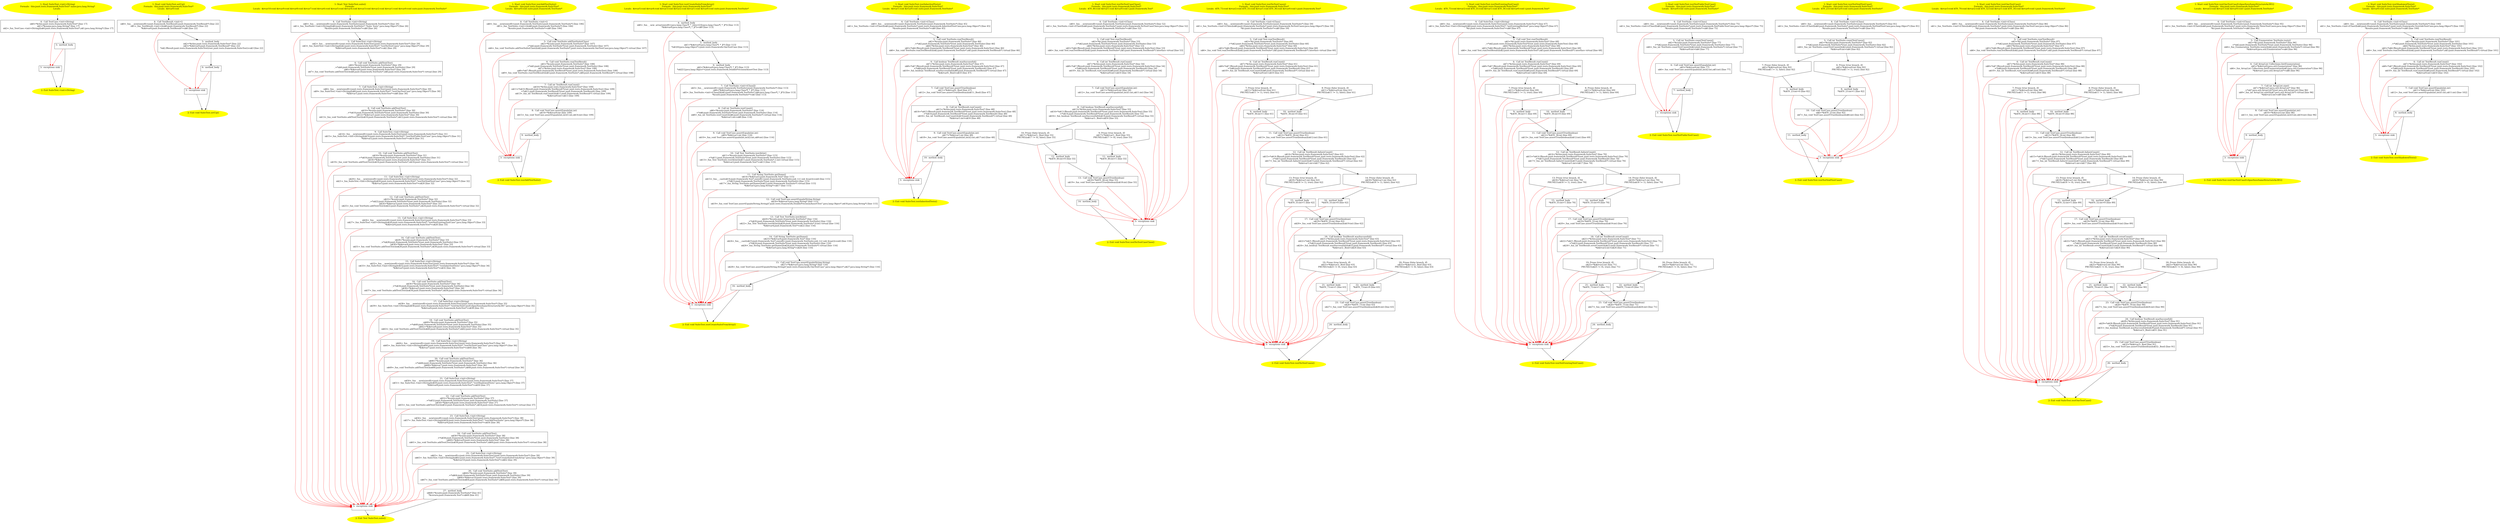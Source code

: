/* @generated */
digraph cfg {
"junit.tests.framework.SuiteTest.<init>(java.lang.String).10486b5305ec2b52e39f63b7d2d84570_1" [label="1: Start SuiteTest.<init>(String)\nFormals:  this:junit.tests.framework.SuiteTest* name:java.lang.String*\nLocals:  \n  " color=yellow style=filled]
	

	 "junit.tests.framework.SuiteTest.<init>(java.lang.String).10486b5305ec2b52e39f63b7d2d84570_1" -> "junit.tests.framework.SuiteTest.<init>(java.lang.String).10486b5305ec2b52e39f63b7d2d84570_4" ;
"junit.tests.framework.SuiteTest.<init>(java.lang.String).10486b5305ec2b52e39f63b7d2d84570_2" [label="2: Exit SuiteTest.<init>(String) \n  " color=yellow style=filled]
	

"junit.tests.framework.SuiteTest.<init>(java.lang.String).10486b5305ec2b52e39f63b7d2d84570_3" [label="3:  exceptions sink \n  " shape="box"]
	

	 "junit.tests.framework.SuiteTest.<init>(java.lang.String).10486b5305ec2b52e39f63b7d2d84570_3" -> "junit.tests.framework.SuiteTest.<init>(java.lang.String).10486b5305ec2b52e39f63b7d2d84570_2" ;
"junit.tests.framework.SuiteTest.<init>(java.lang.String).10486b5305ec2b52e39f63b7d2d84570_4" [label="4:  Call TestCase.<init>(String) \n   n$0=*&this:junit.tests.framework.SuiteTest* [line 17]\n  n$1=*&name:java.lang.String* [line 17]\n  n$2=_fun_TestCase.<init>(String)(n$0:junit.tests.framework.SuiteTest*,n$1:java.lang.String*) [line 17]\n " shape="box"]
	

	 "junit.tests.framework.SuiteTest.<init>(java.lang.String).10486b5305ec2b52e39f63b7d2d84570_4" -> "junit.tests.framework.SuiteTest.<init>(java.lang.String).10486b5305ec2b52e39f63b7d2d84570_5" ;
	 "junit.tests.framework.SuiteTest.<init>(java.lang.String).10486b5305ec2b52e39f63b7d2d84570_4" -> "junit.tests.framework.SuiteTest.<init>(java.lang.String).10486b5305ec2b52e39f63b7d2d84570_3" [color="red" ];
"junit.tests.framework.SuiteTest.<init>(java.lang.String).10486b5305ec2b52e39f63b7d2d84570_5" [label="5:  method_body \n  " shape="box"]
	

	 "junit.tests.framework.SuiteTest.<init>(java.lang.String).10486b5305ec2b52e39f63b7d2d84570_5" -> "junit.tests.framework.SuiteTest.<init>(java.lang.String).10486b5305ec2b52e39f63b7d2d84570_2" ;
	 "junit.tests.framework.SuiteTest.<init>(java.lang.String).10486b5305ec2b52e39f63b7d2d84570_5" -> "junit.tests.framework.SuiteTest.<init>(java.lang.String).10486b5305ec2b52e39f63b7d2d84570_3" [color="red" ];
"junit.tests.framework.SuiteTest.setUp():void.1d5fbfeb2ed1e85d715b512dbbc67bab_1" [label="1: Start void SuiteTest.setUp()\nFormals:  this:junit.tests.framework.SuiteTest*\nLocals:  $irvar0:void \n  " color=yellow style=filled]
	

	 "junit.tests.framework.SuiteTest.setUp():void.1d5fbfeb2ed1e85d715b512dbbc67bab_1" -> "junit.tests.framework.SuiteTest.setUp():void.1d5fbfeb2ed1e85d715b512dbbc67bab_4" ;
"junit.tests.framework.SuiteTest.setUp():void.1d5fbfeb2ed1e85d715b512dbbc67bab_2" [label="2: Exit void SuiteTest.setUp() \n  " color=yellow style=filled]
	

"junit.tests.framework.SuiteTest.setUp():void.1d5fbfeb2ed1e85d715b512dbbc67bab_3" [label="3:  exceptions sink \n  " shape="box"]
	

	 "junit.tests.framework.SuiteTest.setUp():void.1d5fbfeb2ed1e85d715b512dbbc67bab_3" -> "junit.tests.framework.SuiteTest.setUp():void.1d5fbfeb2ed1e85d715b512dbbc67bab_2" ;
"junit.tests.framework.SuiteTest.setUp():void.1d5fbfeb2ed1e85d715b512dbbc67bab_4" [label="4:  Call TestResult.<init>() \n   n$0=_fun___new(sizeof(t=junit.framework.TestResult):junit.framework.TestResult*) [line 22]\n  n$1=_fun_TestResult.<init>()(n$0:junit.framework.TestResult*) [line 22]\n  *&$irvar0:junit.framework.TestResult*=n$0 [line 22]\n " shape="box"]
	

	 "junit.tests.framework.SuiteTest.setUp():void.1d5fbfeb2ed1e85d715b512dbbc67bab_4" -> "junit.tests.framework.SuiteTest.setUp():void.1d5fbfeb2ed1e85d715b512dbbc67bab_5" ;
	 "junit.tests.framework.SuiteTest.setUp():void.1d5fbfeb2ed1e85d715b512dbbc67bab_4" -> "junit.tests.framework.SuiteTest.setUp():void.1d5fbfeb2ed1e85d715b512dbbc67bab_3" [color="red" ];
"junit.tests.framework.SuiteTest.setUp():void.1d5fbfeb2ed1e85d715b512dbbc67bab_5" [label="5:  method_body \n   n$2=*&this:junit.tests.framework.SuiteTest* [line 22]\n  n$3=*&$irvar0:junit.framework.TestResult* [line 22]\n  *n$2.fResult:junit.tests.framework.SuiteTest(root junit.tests.framework.SuiteTest)=n$3 [line 22]\n " shape="box"]
	

	 "junit.tests.framework.SuiteTest.setUp():void.1d5fbfeb2ed1e85d715b512dbbc67bab_5" -> "junit.tests.framework.SuiteTest.setUp():void.1d5fbfeb2ed1e85d715b512dbbc67bab_6" ;
	 "junit.tests.framework.SuiteTest.setUp():void.1d5fbfeb2ed1e85d715b512dbbc67bab_5" -> "junit.tests.framework.SuiteTest.setUp():void.1d5fbfeb2ed1e85d715b512dbbc67bab_3" [color="red" ];
"junit.tests.framework.SuiteTest.setUp():void.1d5fbfeb2ed1e85d715b512dbbc67bab_6" [label="6:  method_body \n  " shape="box"]
	

	 "junit.tests.framework.SuiteTest.setUp():void.1d5fbfeb2ed1e85d715b512dbbc67bab_6" -> "junit.tests.framework.SuiteTest.setUp():void.1d5fbfeb2ed1e85d715b512dbbc67bab_2" ;
	 "junit.tests.framework.SuiteTest.setUp():void.1d5fbfeb2ed1e85d715b512dbbc67bab_6" -> "junit.tests.framework.SuiteTest.setUp():void.1d5fbfeb2ed1e85d715b512dbbc67bab_3" [color="red" ];
"junit.tests.framework.SuiteTest.suite():junit.framework.Test.c6aa58abd0ff1fb94ac2548d2e248f11_1" [label="1: Start Test SuiteTest.suite()\nFormals: \nLocals:  $irvar10:void $irvar9:void $irvar8:void $irvar7:void $irvar6:void $irvar5:void $irvar4:void $irvar3:void $irvar2:void $irvar1:void $irvar0:void suite:junit.framework.TestSuite* \n  " color=yellow style=filled]
	

	 "junit.tests.framework.SuiteTest.suite():junit.framework.Test.c6aa58abd0ff1fb94ac2548d2e248f11_1" -> "junit.tests.framework.SuiteTest.suite():junit.framework.Test.c6aa58abd0ff1fb94ac2548d2e248f11_4" ;
"junit.tests.framework.SuiteTest.suite():junit.framework.Test.c6aa58abd0ff1fb94ac2548d2e248f11_2" [label="2: Exit Test SuiteTest.suite() \n  " color=yellow style=filled]
	

"junit.tests.framework.SuiteTest.suite():junit.framework.Test.c6aa58abd0ff1fb94ac2548d2e248f11_3" [label="3:  exceptions sink \n  " shape="box"]
	

	 "junit.tests.framework.SuiteTest.suite():junit.framework.Test.c6aa58abd0ff1fb94ac2548d2e248f11_3" -> "junit.tests.framework.SuiteTest.suite():junit.framework.Test.c6aa58abd0ff1fb94ac2548d2e248f11_2" ;
"junit.tests.framework.SuiteTest.suite():junit.framework.Test.c6aa58abd0ff1fb94ac2548d2e248f11_4" [label="4:  Call TestSuite.<init>(String) \n   n$0=_fun___new(sizeof(t=junit.framework.TestSuite):junit.framework.TestSuite*) [line 26]\n  n$1=_fun_TestSuite.<init>(String)(n$0:junit.framework.TestSuite*,\"Suite Tests\":java.lang.Object*) [line 26]\n  *&suite:junit.framework.TestSuite*=n$0 [line 26]\n " shape="box"]
	

	 "junit.tests.framework.SuiteTest.suite():junit.framework.Test.c6aa58abd0ff1fb94ac2548d2e248f11_4" -> "junit.tests.framework.SuiteTest.suite():junit.framework.Test.c6aa58abd0ff1fb94ac2548d2e248f11_5" ;
	 "junit.tests.framework.SuiteTest.suite():junit.framework.Test.c6aa58abd0ff1fb94ac2548d2e248f11_4" -> "junit.tests.framework.SuiteTest.suite():junit.framework.Test.c6aa58abd0ff1fb94ac2548d2e248f11_3" [color="red" ];
"junit.tests.framework.SuiteTest.suite():junit.framework.Test.c6aa58abd0ff1fb94ac2548d2e248f11_5" [label="5:  Call SuiteTest.<init>(String) \n   n$2=_fun___new(sizeof(t=junit.tests.framework.SuiteTest):junit.tests.framework.SuiteTest*) [line 29]\n  n$3=_fun_SuiteTest.<init>(String)(n$2:junit.tests.framework.SuiteTest*,\"testNoTestCases\":java.lang.Object*) [line 29]\n  *&$irvar0:junit.tests.framework.SuiteTest*=n$2 [line 29]\n " shape="box"]
	

	 "junit.tests.framework.SuiteTest.suite():junit.framework.Test.c6aa58abd0ff1fb94ac2548d2e248f11_5" -> "junit.tests.framework.SuiteTest.suite():junit.framework.Test.c6aa58abd0ff1fb94ac2548d2e248f11_6" ;
	 "junit.tests.framework.SuiteTest.suite():junit.framework.Test.c6aa58abd0ff1fb94ac2548d2e248f11_5" -> "junit.tests.framework.SuiteTest.suite():junit.framework.Test.c6aa58abd0ff1fb94ac2548d2e248f11_3" [color="red" ];
"junit.tests.framework.SuiteTest.suite():junit.framework.Test.c6aa58abd0ff1fb94ac2548d2e248f11_6" [label="6:  Call void TestSuite.addTest(Test) \n   n$4=*&suite:junit.framework.TestSuite* [line 29]\n  _=*n$4:junit.framework.TestSuite*(root junit.framework.TestSuite) [line 29]\n  n$6=*&$irvar0:junit.tests.framework.SuiteTest* [line 29]\n  n$7=_fun_void TestSuite.addTest(Test)(n$4:junit.framework.TestSuite*,n$6:junit.tests.framework.SuiteTest*) virtual [line 29]\n " shape="box"]
	

	 "junit.tests.framework.SuiteTest.suite():junit.framework.Test.c6aa58abd0ff1fb94ac2548d2e248f11_6" -> "junit.tests.framework.SuiteTest.suite():junit.framework.Test.c6aa58abd0ff1fb94ac2548d2e248f11_7" ;
	 "junit.tests.framework.SuiteTest.suite():junit.framework.Test.c6aa58abd0ff1fb94ac2548d2e248f11_6" -> "junit.tests.framework.SuiteTest.suite():junit.framework.Test.c6aa58abd0ff1fb94ac2548d2e248f11_3" [color="red" ];
"junit.tests.framework.SuiteTest.suite():junit.framework.Test.c6aa58abd0ff1fb94ac2548d2e248f11_7" [label="7:  Call SuiteTest.<init>(String) \n   n$8=_fun___new(sizeof(t=junit.tests.framework.SuiteTest):junit.tests.framework.SuiteTest*) [line 30]\n  n$9=_fun_SuiteTest.<init>(String)(n$8:junit.tests.framework.SuiteTest*,\"testOneTestCase\":java.lang.Object*) [line 30]\n  *&$irvar1:junit.tests.framework.SuiteTest*=n$8 [line 30]\n " shape="box"]
	

	 "junit.tests.framework.SuiteTest.suite():junit.framework.Test.c6aa58abd0ff1fb94ac2548d2e248f11_7" -> "junit.tests.framework.SuiteTest.suite():junit.framework.Test.c6aa58abd0ff1fb94ac2548d2e248f11_8" ;
	 "junit.tests.framework.SuiteTest.suite():junit.framework.Test.c6aa58abd0ff1fb94ac2548d2e248f11_7" -> "junit.tests.framework.SuiteTest.suite():junit.framework.Test.c6aa58abd0ff1fb94ac2548d2e248f11_3" [color="red" ];
"junit.tests.framework.SuiteTest.suite():junit.framework.Test.c6aa58abd0ff1fb94ac2548d2e248f11_8" [label="8:  Call void TestSuite.addTest(Test) \n   n$10=*&suite:junit.framework.TestSuite* [line 30]\n  _=*n$10:junit.framework.TestSuite*(root junit.framework.TestSuite) [line 30]\n  n$12=*&$irvar1:junit.tests.framework.SuiteTest* [line 30]\n  n$13=_fun_void TestSuite.addTest(Test)(n$10:junit.framework.TestSuite*,n$12:junit.tests.framework.SuiteTest*) virtual [line 30]\n " shape="box"]
	

	 "junit.tests.framework.SuiteTest.suite():junit.framework.Test.c6aa58abd0ff1fb94ac2548d2e248f11_8" -> "junit.tests.framework.SuiteTest.suite():junit.framework.Test.c6aa58abd0ff1fb94ac2548d2e248f11_9" ;
	 "junit.tests.framework.SuiteTest.suite():junit.framework.Test.c6aa58abd0ff1fb94ac2548d2e248f11_8" -> "junit.tests.framework.SuiteTest.suite():junit.framework.Test.c6aa58abd0ff1fb94ac2548d2e248f11_3" [color="red" ];
"junit.tests.framework.SuiteTest.suite():junit.framework.Test.c6aa58abd0ff1fb94ac2548d2e248f11_9" [label="9:  Call SuiteTest.<init>(String) \n   n$14=_fun___new(sizeof(t=junit.tests.framework.SuiteTest):junit.tests.framework.SuiteTest*) [line 31]\n  n$15=_fun_SuiteTest.<init>(String)(n$14:junit.tests.framework.SuiteTest*,\"testNotPublicTestCase\":java.lang.Object*) [line 31]\n  *&$irvar2:junit.tests.framework.SuiteTest*=n$14 [line 31]\n " shape="box"]
	

	 "junit.tests.framework.SuiteTest.suite():junit.framework.Test.c6aa58abd0ff1fb94ac2548d2e248f11_9" -> "junit.tests.framework.SuiteTest.suite():junit.framework.Test.c6aa58abd0ff1fb94ac2548d2e248f11_10" ;
	 "junit.tests.framework.SuiteTest.suite():junit.framework.Test.c6aa58abd0ff1fb94ac2548d2e248f11_9" -> "junit.tests.framework.SuiteTest.suite():junit.framework.Test.c6aa58abd0ff1fb94ac2548d2e248f11_3" [color="red" ];
"junit.tests.framework.SuiteTest.suite():junit.framework.Test.c6aa58abd0ff1fb94ac2548d2e248f11_10" [label="10:  Call void TestSuite.addTest(Test) \n   n$16=*&suite:junit.framework.TestSuite* [line 31]\n  _=*n$16:junit.framework.TestSuite*(root junit.framework.TestSuite) [line 31]\n  n$18=*&$irvar2:junit.tests.framework.SuiteTest* [line 31]\n  n$19=_fun_void TestSuite.addTest(Test)(n$16:junit.framework.TestSuite*,n$18:junit.tests.framework.SuiteTest*) virtual [line 31]\n " shape="box"]
	

	 "junit.tests.framework.SuiteTest.suite():junit.framework.Test.c6aa58abd0ff1fb94ac2548d2e248f11_10" -> "junit.tests.framework.SuiteTest.suite():junit.framework.Test.c6aa58abd0ff1fb94ac2548d2e248f11_11" ;
	 "junit.tests.framework.SuiteTest.suite():junit.framework.Test.c6aa58abd0ff1fb94ac2548d2e248f11_10" -> "junit.tests.framework.SuiteTest.suite():junit.framework.Test.c6aa58abd0ff1fb94ac2548d2e248f11_3" [color="red" ];
"junit.tests.framework.SuiteTest.suite():junit.framework.Test.c6aa58abd0ff1fb94ac2548d2e248f11_11" [label="11:  Call SuiteTest.<init>(String) \n   n$20=_fun___new(sizeof(t=junit.tests.framework.SuiteTest):junit.tests.framework.SuiteTest*) [line 32]\n  n$21=_fun_SuiteTest.<init>(String)(n$20:junit.tests.framework.SuiteTest*,\"testNotVoidTestCase\":java.lang.Object*) [line 32]\n  *&$irvar3:junit.tests.framework.SuiteTest*=n$20 [line 32]\n " shape="box"]
	

	 "junit.tests.framework.SuiteTest.suite():junit.framework.Test.c6aa58abd0ff1fb94ac2548d2e248f11_11" -> "junit.tests.framework.SuiteTest.suite():junit.framework.Test.c6aa58abd0ff1fb94ac2548d2e248f11_12" ;
	 "junit.tests.framework.SuiteTest.suite():junit.framework.Test.c6aa58abd0ff1fb94ac2548d2e248f11_11" -> "junit.tests.framework.SuiteTest.suite():junit.framework.Test.c6aa58abd0ff1fb94ac2548d2e248f11_3" [color="red" ];
"junit.tests.framework.SuiteTest.suite():junit.framework.Test.c6aa58abd0ff1fb94ac2548d2e248f11_12" [label="12:  Call void TestSuite.addTest(Test) \n   n$22=*&suite:junit.framework.TestSuite* [line 32]\n  _=*n$22:junit.framework.TestSuite*(root junit.framework.TestSuite) [line 32]\n  n$24=*&$irvar3:junit.tests.framework.SuiteTest* [line 32]\n  n$25=_fun_void TestSuite.addTest(Test)(n$22:junit.framework.TestSuite*,n$24:junit.tests.framework.SuiteTest*) virtual [line 32]\n " shape="box"]
	

	 "junit.tests.framework.SuiteTest.suite():junit.framework.Test.c6aa58abd0ff1fb94ac2548d2e248f11_12" -> "junit.tests.framework.SuiteTest.suite():junit.framework.Test.c6aa58abd0ff1fb94ac2548d2e248f11_13" ;
	 "junit.tests.framework.SuiteTest.suite():junit.framework.Test.c6aa58abd0ff1fb94ac2548d2e248f11_12" -> "junit.tests.framework.SuiteTest.suite():junit.framework.Test.c6aa58abd0ff1fb94ac2548d2e248f11_3" [color="red" ];
"junit.tests.framework.SuiteTest.suite():junit.framework.Test.c6aa58abd0ff1fb94ac2548d2e248f11_13" [label="13:  Call SuiteTest.<init>(String) \n   n$26=_fun___new(sizeof(t=junit.tests.framework.SuiteTest):junit.tests.framework.SuiteTest*) [line 33]\n  n$27=_fun_SuiteTest.<init>(String)(n$26:junit.tests.framework.SuiteTest*,\"testNotExistingTestCase\":java.lang.Object*) [line 33]\n  *&$irvar4:junit.tests.framework.SuiteTest*=n$26 [line 33]\n " shape="box"]
	

	 "junit.tests.framework.SuiteTest.suite():junit.framework.Test.c6aa58abd0ff1fb94ac2548d2e248f11_13" -> "junit.tests.framework.SuiteTest.suite():junit.framework.Test.c6aa58abd0ff1fb94ac2548d2e248f11_14" ;
	 "junit.tests.framework.SuiteTest.suite():junit.framework.Test.c6aa58abd0ff1fb94ac2548d2e248f11_13" -> "junit.tests.framework.SuiteTest.suite():junit.framework.Test.c6aa58abd0ff1fb94ac2548d2e248f11_3" [color="red" ];
"junit.tests.framework.SuiteTest.suite():junit.framework.Test.c6aa58abd0ff1fb94ac2548d2e248f11_14" [label="14:  Call void TestSuite.addTest(Test) \n   n$28=*&suite:junit.framework.TestSuite* [line 33]\n  _=*n$28:junit.framework.TestSuite*(root junit.framework.TestSuite) [line 33]\n  n$30=*&$irvar4:junit.tests.framework.SuiteTest* [line 33]\n  n$31=_fun_void TestSuite.addTest(Test)(n$28:junit.framework.TestSuite*,n$30:junit.tests.framework.SuiteTest*) virtual [line 33]\n " shape="box"]
	

	 "junit.tests.framework.SuiteTest.suite():junit.framework.Test.c6aa58abd0ff1fb94ac2548d2e248f11_14" -> "junit.tests.framework.SuiteTest.suite():junit.framework.Test.c6aa58abd0ff1fb94ac2548d2e248f11_15" ;
	 "junit.tests.framework.SuiteTest.suite():junit.framework.Test.c6aa58abd0ff1fb94ac2548d2e248f11_14" -> "junit.tests.framework.SuiteTest.suite():junit.framework.Test.c6aa58abd0ff1fb94ac2548d2e248f11_3" [color="red" ];
"junit.tests.framework.SuiteTest.suite():junit.framework.Test.c6aa58abd0ff1fb94ac2548d2e248f11_15" [label="15:  Call SuiteTest.<init>(String) \n   n$32=_fun___new(sizeof(t=junit.tests.framework.SuiteTest):junit.tests.framework.SuiteTest*) [line 34]\n  n$33=_fun_SuiteTest.<init>(String)(n$32:junit.tests.framework.SuiteTest*,\"testInheritedTests\":java.lang.Object*) [line 34]\n  *&$irvar5:junit.tests.framework.SuiteTest*=n$32 [line 34]\n " shape="box"]
	

	 "junit.tests.framework.SuiteTest.suite():junit.framework.Test.c6aa58abd0ff1fb94ac2548d2e248f11_15" -> "junit.tests.framework.SuiteTest.suite():junit.framework.Test.c6aa58abd0ff1fb94ac2548d2e248f11_16" ;
	 "junit.tests.framework.SuiteTest.suite():junit.framework.Test.c6aa58abd0ff1fb94ac2548d2e248f11_15" -> "junit.tests.framework.SuiteTest.suite():junit.framework.Test.c6aa58abd0ff1fb94ac2548d2e248f11_3" [color="red" ];
"junit.tests.framework.SuiteTest.suite():junit.framework.Test.c6aa58abd0ff1fb94ac2548d2e248f11_16" [label="16:  Call void TestSuite.addTest(Test) \n   n$34=*&suite:junit.framework.TestSuite* [line 34]\n  _=*n$34:junit.framework.TestSuite*(root junit.framework.TestSuite) [line 34]\n  n$36=*&$irvar5:junit.tests.framework.SuiteTest* [line 34]\n  n$37=_fun_void TestSuite.addTest(Test)(n$34:junit.framework.TestSuite*,n$36:junit.tests.framework.SuiteTest*) virtual [line 34]\n " shape="box"]
	

	 "junit.tests.framework.SuiteTest.suite():junit.framework.Test.c6aa58abd0ff1fb94ac2548d2e248f11_16" -> "junit.tests.framework.SuiteTest.suite():junit.framework.Test.c6aa58abd0ff1fb94ac2548d2e248f11_17" ;
	 "junit.tests.framework.SuiteTest.suite():junit.framework.Test.c6aa58abd0ff1fb94ac2548d2e248f11_16" -> "junit.tests.framework.SuiteTest.suite():junit.framework.Test.c6aa58abd0ff1fb94ac2548d2e248f11_3" [color="red" ];
"junit.tests.framework.SuiteTest.suite():junit.framework.Test.c6aa58abd0ff1fb94ac2548d2e248f11_17" [label="17:  Call SuiteTest.<init>(String) \n   n$38=_fun___new(sizeof(t=junit.tests.framework.SuiteTest):junit.tests.framework.SuiteTest*) [line 35]\n  n$39=_fun_SuiteTest.<init>(String)(n$38:junit.tests.framework.SuiteTest*,\"testOneTestCaseEclipseSeesSameStructureAs381\":java.lang.Object*) [line 35]\n  *&$irvar6:junit.tests.framework.SuiteTest*=n$38 [line 35]\n " shape="box"]
	

	 "junit.tests.framework.SuiteTest.suite():junit.framework.Test.c6aa58abd0ff1fb94ac2548d2e248f11_17" -> "junit.tests.framework.SuiteTest.suite():junit.framework.Test.c6aa58abd0ff1fb94ac2548d2e248f11_18" ;
	 "junit.tests.framework.SuiteTest.suite():junit.framework.Test.c6aa58abd0ff1fb94ac2548d2e248f11_17" -> "junit.tests.framework.SuiteTest.suite():junit.framework.Test.c6aa58abd0ff1fb94ac2548d2e248f11_3" [color="red" ];
"junit.tests.framework.SuiteTest.suite():junit.framework.Test.c6aa58abd0ff1fb94ac2548d2e248f11_18" [label="18:  Call void TestSuite.addTest(Test) \n   n$40=*&suite:junit.framework.TestSuite* [line 35]\n  _=*n$40:junit.framework.TestSuite*(root junit.framework.TestSuite) [line 35]\n  n$42=*&$irvar6:junit.tests.framework.SuiteTest* [line 35]\n  n$43=_fun_void TestSuite.addTest(Test)(n$40:junit.framework.TestSuite*,n$42:junit.tests.framework.SuiteTest*) virtual [line 35]\n " shape="box"]
	

	 "junit.tests.framework.SuiteTest.suite():junit.framework.Test.c6aa58abd0ff1fb94ac2548d2e248f11_18" -> "junit.tests.framework.SuiteTest.suite():junit.framework.Test.c6aa58abd0ff1fb94ac2548d2e248f11_19" ;
	 "junit.tests.framework.SuiteTest.suite():junit.framework.Test.c6aa58abd0ff1fb94ac2548d2e248f11_18" -> "junit.tests.framework.SuiteTest.suite():junit.framework.Test.c6aa58abd0ff1fb94ac2548d2e248f11_3" [color="red" ];
"junit.tests.framework.SuiteTest.suite():junit.framework.Test.c6aa58abd0ff1fb94ac2548d2e248f11_19" [label="19:  Call SuiteTest.<init>(String) \n   n$44=_fun___new(sizeof(t=junit.tests.framework.SuiteTest):junit.tests.framework.SuiteTest*) [line 36]\n  n$45=_fun_SuiteTest.<init>(String)(n$44:junit.tests.framework.SuiteTest*,\"testNoTestCaseClass\":java.lang.Object*) [line 36]\n  *&$irvar7:junit.tests.framework.SuiteTest*=n$44 [line 36]\n " shape="box"]
	

	 "junit.tests.framework.SuiteTest.suite():junit.framework.Test.c6aa58abd0ff1fb94ac2548d2e248f11_19" -> "junit.tests.framework.SuiteTest.suite():junit.framework.Test.c6aa58abd0ff1fb94ac2548d2e248f11_20" ;
	 "junit.tests.framework.SuiteTest.suite():junit.framework.Test.c6aa58abd0ff1fb94ac2548d2e248f11_19" -> "junit.tests.framework.SuiteTest.suite():junit.framework.Test.c6aa58abd0ff1fb94ac2548d2e248f11_3" [color="red" ];
"junit.tests.framework.SuiteTest.suite():junit.framework.Test.c6aa58abd0ff1fb94ac2548d2e248f11_20" [label="20:  Call void TestSuite.addTest(Test) \n   n$46=*&suite:junit.framework.TestSuite* [line 36]\n  _=*n$46:junit.framework.TestSuite*(root junit.framework.TestSuite) [line 36]\n  n$48=*&$irvar7:junit.tests.framework.SuiteTest* [line 36]\n  n$49=_fun_void TestSuite.addTest(Test)(n$46:junit.framework.TestSuite*,n$48:junit.tests.framework.SuiteTest*) virtual [line 36]\n " shape="box"]
	

	 "junit.tests.framework.SuiteTest.suite():junit.framework.Test.c6aa58abd0ff1fb94ac2548d2e248f11_20" -> "junit.tests.framework.SuiteTest.suite():junit.framework.Test.c6aa58abd0ff1fb94ac2548d2e248f11_21" ;
	 "junit.tests.framework.SuiteTest.suite():junit.framework.Test.c6aa58abd0ff1fb94ac2548d2e248f11_20" -> "junit.tests.framework.SuiteTest.suite():junit.framework.Test.c6aa58abd0ff1fb94ac2548d2e248f11_3" [color="red" ];
"junit.tests.framework.SuiteTest.suite():junit.framework.Test.c6aa58abd0ff1fb94ac2548d2e248f11_21" [label="21:  Call SuiteTest.<init>(String) \n   n$50=_fun___new(sizeof(t=junit.tests.framework.SuiteTest):junit.tests.framework.SuiteTest*) [line 37]\n  n$51=_fun_SuiteTest.<init>(String)(n$50:junit.tests.framework.SuiteTest*,\"testShadowedTests\":java.lang.Object*) [line 37]\n  *&$irvar8:junit.tests.framework.SuiteTest*=n$50 [line 37]\n " shape="box"]
	

	 "junit.tests.framework.SuiteTest.suite():junit.framework.Test.c6aa58abd0ff1fb94ac2548d2e248f11_21" -> "junit.tests.framework.SuiteTest.suite():junit.framework.Test.c6aa58abd0ff1fb94ac2548d2e248f11_22" ;
	 "junit.tests.framework.SuiteTest.suite():junit.framework.Test.c6aa58abd0ff1fb94ac2548d2e248f11_21" -> "junit.tests.framework.SuiteTest.suite():junit.framework.Test.c6aa58abd0ff1fb94ac2548d2e248f11_3" [color="red" ];
"junit.tests.framework.SuiteTest.suite():junit.framework.Test.c6aa58abd0ff1fb94ac2548d2e248f11_22" [label="22:  Call void TestSuite.addTest(Test) \n   n$52=*&suite:junit.framework.TestSuite* [line 37]\n  _=*n$52:junit.framework.TestSuite*(root junit.framework.TestSuite) [line 37]\n  n$54=*&$irvar8:junit.tests.framework.SuiteTest* [line 37]\n  n$55=_fun_void TestSuite.addTest(Test)(n$52:junit.framework.TestSuite*,n$54:junit.tests.framework.SuiteTest*) virtual [line 37]\n " shape="box"]
	

	 "junit.tests.framework.SuiteTest.suite():junit.framework.Test.c6aa58abd0ff1fb94ac2548d2e248f11_22" -> "junit.tests.framework.SuiteTest.suite():junit.framework.Test.c6aa58abd0ff1fb94ac2548d2e248f11_23" ;
	 "junit.tests.framework.SuiteTest.suite():junit.framework.Test.c6aa58abd0ff1fb94ac2548d2e248f11_22" -> "junit.tests.framework.SuiteTest.suite():junit.framework.Test.c6aa58abd0ff1fb94ac2548d2e248f11_3" [color="red" ];
"junit.tests.framework.SuiteTest.suite():junit.framework.Test.c6aa58abd0ff1fb94ac2548d2e248f11_23" [label="23:  Call SuiteTest.<init>(String) \n   n$56=_fun___new(sizeof(t=junit.tests.framework.SuiteTest):junit.tests.framework.SuiteTest*) [line 38]\n  n$57=_fun_SuiteTest.<init>(String)(n$56:junit.tests.framework.SuiteTest*,\"testAddTestSuite\":java.lang.Object*) [line 38]\n  *&$irvar9:junit.tests.framework.SuiteTest*=n$56 [line 38]\n " shape="box"]
	

	 "junit.tests.framework.SuiteTest.suite():junit.framework.Test.c6aa58abd0ff1fb94ac2548d2e248f11_23" -> "junit.tests.framework.SuiteTest.suite():junit.framework.Test.c6aa58abd0ff1fb94ac2548d2e248f11_24" ;
	 "junit.tests.framework.SuiteTest.suite():junit.framework.Test.c6aa58abd0ff1fb94ac2548d2e248f11_23" -> "junit.tests.framework.SuiteTest.suite():junit.framework.Test.c6aa58abd0ff1fb94ac2548d2e248f11_3" [color="red" ];
"junit.tests.framework.SuiteTest.suite():junit.framework.Test.c6aa58abd0ff1fb94ac2548d2e248f11_24" [label="24:  Call void TestSuite.addTest(Test) \n   n$58=*&suite:junit.framework.TestSuite* [line 38]\n  _=*n$58:junit.framework.TestSuite*(root junit.framework.TestSuite) [line 38]\n  n$60=*&$irvar9:junit.tests.framework.SuiteTest* [line 38]\n  n$61=_fun_void TestSuite.addTest(Test)(n$58:junit.framework.TestSuite*,n$60:junit.tests.framework.SuiteTest*) virtual [line 38]\n " shape="box"]
	

	 "junit.tests.framework.SuiteTest.suite():junit.framework.Test.c6aa58abd0ff1fb94ac2548d2e248f11_24" -> "junit.tests.framework.SuiteTest.suite():junit.framework.Test.c6aa58abd0ff1fb94ac2548d2e248f11_25" ;
	 "junit.tests.framework.SuiteTest.suite():junit.framework.Test.c6aa58abd0ff1fb94ac2548d2e248f11_24" -> "junit.tests.framework.SuiteTest.suite():junit.framework.Test.c6aa58abd0ff1fb94ac2548d2e248f11_3" [color="red" ];
"junit.tests.framework.SuiteTest.suite():junit.framework.Test.c6aa58abd0ff1fb94ac2548d2e248f11_25" [label="25:  Call SuiteTest.<init>(String) \n   n$62=_fun___new(sizeof(t=junit.tests.framework.SuiteTest):junit.tests.framework.SuiteTest*) [line 39]\n  n$63=_fun_SuiteTest.<init>(String)(n$62:junit.tests.framework.SuiteTest*,\"testCreateSuiteFromArray\":java.lang.Object*) [line 39]\n  *&$irvar10:junit.tests.framework.SuiteTest*=n$62 [line 39]\n " shape="box"]
	

	 "junit.tests.framework.SuiteTest.suite():junit.framework.Test.c6aa58abd0ff1fb94ac2548d2e248f11_25" -> "junit.tests.framework.SuiteTest.suite():junit.framework.Test.c6aa58abd0ff1fb94ac2548d2e248f11_26" ;
	 "junit.tests.framework.SuiteTest.suite():junit.framework.Test.c6aa58abd0ff1fb94ac2548d2e248f11_25" -> "junit.tests.framework.SuiteTest.suite():junit.framework.Test.c6aa58abd0ff1fb94ac2548d2e248f11_3" [color="red" ];
"junit.tests.framework.SuiteTest.suite():junit.framework.Test.c6aa58abd0ff1fb94ac2548d2e248f11_26" [label="26:  Call void TestSuite.addTest(Test) \n   n$64=*&suite:junit.framework.TestSuite* [line 39]\n  _=*n$64:junit.framework.TestSuite*(root junit.framework.TestSuite) [line 39]\n  n$66=*&$irvar10:junit.tests.framework.SuiteTest* [line 39]\n  n$67=_fun_void TestSuite.addTest(Test)(n$64:junit.framework.TestSuite*,n$66:junit.tests.framework.SuiteTest*) virtual [line 39]\n " shape="box"]
	

	 "junit.tests.framework.SuiteTest.suite():junit.framework.Test.c6aa58abd0ff1fb94ac2548d2e248f11_26" -> "junit.tests.framework.SuiteTest.suite():junit.framework.Test.c6aa58abd0ff1fb94ac2548d2e248f11_27" ;
	 "junit.tests.framework.SuiteTest.suite():junit.framework.Test.c6aa58abd0ff1fb94ac2548d2e248f11_26" -> "junit.tests.framework.SuiteTest.suite():junit.framework.Test.c6aa58abd0ff1fb94ac2548d2e248f11_3" [color="red" ];
"junit.tests.framework.SuiteTest.suite():junit.framework.Test.c6aa58abd0ff1fb94ac2548d2e248f11_27" [label="27:  method_body \n   n$68=*&suite:junit.framework.TestSuite* [line 41]\n  *&return:junit.framework.Test*=n$68 [line 41]\n " shape="box"]
	

	 "junit.tests.framework.SuiteTest.suite():junit.framework.Test.c6aa58abd0ff1fb94ac2548d2e248f11_27" -> "junit.tests.framework.SuiteTest.suite():junit.framework.Test.c6aa58abd0ff1fb94ac2548d2e248f11_2" ;
	 "junit.tests.framework.SuiteTest.suite():junit.framework.Test.c6aa58abd0ff1fb94ac2548d2e248f11_27" -> "junit.tests.framework.SuiteTest.suite():junit.framework.Test.c6aa58abd0ff1fb94ac2548d2e248f11_3" [color="red" ];
"junit.tests.framework.SuiteTest.testAddTestSuite():void.f3c25cab4e2bf92dc9ce55c35b4214ea_1" [label="1: Start void SuiteTest.testAddTestSuite()\nFormals:  this:junit.tests.framework.SuiteTest*\nLocals:  $irvar0:void suite:junit.framework.TestSuite* \n  " color=yellow style=filled]
	

	 "junit.tests.framework.SuiteTest.testAddTestSuite():void.f3c25cab4e2bf92dc9ce55c35b4214ea_1" -> "junit.tests.framework.SuiteTest.testAddTestSuite():void.f3c25cab4e2bf92dc9ce55c35b4214ea_4" ;
"junit.tests.framework.SuiteTest.testAddTestSuite():void.f3c25cab4e2bf92dc9ce55c35b4214ea_2" [label="2: Exit void SuiteTest.testAddTestSuite() \n  " color=yellow style=filled]
	

"junit.tests.framework.SuiteTest.testAddTestSuite():void.f3c25cab4e2bf92dc9ce55c35b4214ea_3" [label="3:  exceptions sink \n  " shape="box"]
	

	 "junit.tests.framework.SuiteTest.testAddTestSuite():void.f3c25cab4e2bf92dc9ce55c35b4214ea_3" -> "junit.tests.framework.SuiteTest.testAddTestSuite():void.f3c25cab4e2bf92dc9ce55c35b4214ea_2" ;
"junit.tests.framework.SuiteTest.testAddTestSuite():void.f3c25cab4e2bf92dc9ce55c35b4214ea_4" [label="4:  Call TestSuite.<init>() \n   n$0=_fun___new(sizeof(t=junit.framework.TestSuite):junit.framework.TestSuite*) [line 106]\n  n$1=_fun_TestSuite.<init>()(n$0:junit.framework.TestSuite*) [line 106]\n  *&suite:junit.framework.TestSuite*=n$0 [line 106]\n " shape="box"]
	

	 "junit.tests.framework.SuiteTest.testAddTestSuite():void.f3c25cab4e2bf92dc9ce55c35b4214ea_4" -> "junit.tests.framework.SuiteTest.testAddTestSuite():void.f3c25cab4e2bf92dc9ce55c35b4214ea_5" ;
	 "junit.tests.framework.SuiteTest.testAddTestSuite():void.f3c25cab4e2bf92dc9ce55c35b4214ea_4" -> "junit.tests.framework.SuiteTest.testAddTestSuite():void.f3c25cab4e2bf92dc9ce55c35b4214ea_3" [color="red" ];
"junit.tests.framework.SuiteTest.testAddTestSuite():void.f3c25cab4e2bf92dc9ce55c35b4214ea_5" [label="5:  Call void TestSuite.addTestSuite(Class) \n   n$2=*&suite:junit.framework.TestSuite* [line 107]\n  _=*n$2:junit.framework.TestSuite*(root junit.framework.TestSuite) [line 107]\n  n$4=_fun_void TestSuite.addTestSuite(Class)(n$2:junit.framework.TestSuite*,junit.tests.framework.OneTestCase:java.lang.Object*) virtual [line 107]\n " shape="box"]
	

	 "junit.tests.framework.SuiteTest.testAddTestSuite():void.f3c25cab4e2bf92dc9ce55c35b4214ea_5" -> "junit.tests.framework.SuiteTest.testAddTestSuite():void.f3c25cab4e2bf92dc9ce55c35b4214ea_6" ;
	 "junit.tests.framework.SuiteTest.testAddTestSuite():void.f3c25cab4e2bf92dc9ce55c35b4214ea_5" -> "junit.tests.framework.SuiteTest.testAddTestSuite():void.f3c25cab4e2bf92dc9ce55c35b4214ea_3" [color="red" ];
"junit.tests.framework.SuiteTest.testAddTestSuite():void.f3c25cab4e2bf92dc9ce55c35b4214ea_6" [label="6:  Call void TestSuite.run(TestResult) \n   n$5=*&suite:junit.framework.TestSuite* [line 108]\n  _=*n$5:junit.framework.TestSuite*(root junit.framework.TestSuite) [line 108]\n  n$7=*&this:junit.tests.framework.SuiteTest* [line 108]\n  n$8=*n$7.fResult:junit.framework.TestResult*(root junit.tests.framework.SuiteTest) [line 108]\n  n$9=_fun_void TestSuite.run(TestResult)(n$5:junit.framework.TestSuite*,n$8:junit.framework.TestResult*) virtual [line 108]\n " shape="box"]
	

	 "junit.tests.framework.SuiteTest.testAddTestSuite():void.f3c25cab4e2bf92dc9ce55c35b4214ea_6" -> "junit.tests.framework.SuiteTest.testAddTestSuite():void.f3c25cab4e2bf92dc9ce55c35b4214ea_7" ;
	 "junit.tests.framework.SuiteTest.testAddTestSuite():void.f3c25cab4e2bf92dc9ce55c35b4214ea_6" -> "junit.tests.framework.SuiteTest.testAddTestSuite():void.f3c25cab4e2bf92dc9ce55c35b4214ea_3" [color="red" ];
"junit.tests.framework.SuiteTest.testAddTestSuite():void.f3c25cab4e2bf92dc9ce55c35b4214ea_7" [label="7:  Call int TestResult.runCount() \n   n$10=*&this:junit.tests.framework.SuiteTest* [line 109]\n  n$11=*n$10.fResult:junit.framework.TestResult*(root junit.tests.framework.SuiteTest) [line 109]\n  _=*n$11:junit.framework.TestResult*(root junit.framework.TestResult) [line 109]\n  n$13=_fun_int TestResult.runCount()(n$11:junit.framework.TestResult*) virtual [line 109]\n  *&$irvar0:int=n$13 [line 109]\n " shape="box"]
	

	 "junit.tests.framework.SuiteTest.testAddTestSuite():void.f3c25cab4e2bf92dc9ce55c35b4214ea_7" -> "junit.tests.framework.SuiteTest.testAddTestSuite():void.f3c25cab4e2bf92dc9ce55c35b4214ea_8" ;
	 "junit.tests.framework.SuiteTest.testAddTestSuite():void.f3c25cab4e2bf92dc9ce55c35b4214ea_7" -> "junit.tests.framework.SuiteTest.testAddTestSuite():void.f3c25cab4e2bf92dc9ce55c35b4214ea_3" [color="red" ];
"junit.tests.framework.SuiteTest.testAddTestSuite():void.f3c25cab4e2bf92dc9ce55c35b4214ea_8" [label="8:  Call void TestCase.assertEquals(int,int) \n   n$14=*&$irvar0:int [line 109]\n  n$15=_fun_void TestCase.assertEquals(int,int)(1:int,n$14:int) [line 109]\n " shape="box"]
	

	 "junit.tests.framework.SuiteTest.testAddTestSuite():void.f3c25cab4e2bf92dc9ce55c35b4214ea_8" -> "junit.tests.framework.SuiteTest.testAddTestSuite():void.f3c25cab4e2bf92dc9ce55c35b4214ea_9" ;
	 "junit.tests.framework.SuiteTest.testAddTestSuite():void.f3c25cab4e2bf92dc9ce55c35b4214ea_8" -> "junit.tests.framework.SuiteTest.testAddTestSuite():void.f3c25cab4e2bf92dc9ce55c35b4214ea_3" [color="red" ];
"junit.tests.framework.SuiteTest.testAddTestSuite():void.f3c25cab4e2bf92dc9ce55c35b4214ea_9" [label="9:  method_body \n  " shape="box"]
	

	 "junit.tests.framework.SuiteTest.testAddTestSuite():void.f3c25cab4e2bf92dc9ce55c35b4214ea_9" -> "junit.tests.framework.SuiteTest.testAddTestSuite():void.f3c25cab4e2bf92dc9ce55c35b4214ea_2" ;
	 "junit.tests.framework.SuiteTest.testAddTestSuite():void.f3c25cab4e2bf92dc9ce55c35b4214ea_9" -> "junit.tests.framework.SuiteTest.testAddTestSuite():void.f3c25cab4e2bf92dc9ce55c35b4214ea_3" [color="red" ];
"junit.tests.framework.SuiteTest.testCreateSuiteFromArray():void.9251a301354125cadd007b6d93717d51_1" [label="1: Start void SuiteTest.testCreateSuiteFromArray()\nFormals:  this:junit.tests.framework.SuiteTest*\nLocals:  $irvar5:void $irvar4:void $irvar3:void $irvar2:void $irvar1:void $irvar0:void suite:junit.framework.TestSuite* \n  " color=yellow style=filled]
	

	 "junit.tests.framework.SuiteTest.testCreateSuiteFromArray():void.9251a301354125cadd007b6d93717d51_1" -> "junit.tests.framework.SuiteTest.testCreateSuiteFromArray():void.9251a301354125cadd007b6d93717d51_4" ;
"junit.tests.framework.SuiteTest.testCreateSuiteFromArray():void.9251a301354125cadd007b6d93717d51_2" [label="2: Exit void SuiteTest.testCreateSuiteFromArray() \n  " color=yellow style=filled]
	

"junit.tests.framework.SuiteTest.testCreateSuiteFromArray():void.9251a301354125cadd007b6d93717d51_3" [label="3:  exceptions sink \n  " shape="box"]
	

	 "junit.tests.framework.SuiteTest.testCreateSuiteFromArray():void.9251a301354125cadd007b6d93717d51_3" -> "junit.tests.framework.SuiteTest.testCreateSuiteFromArray():void.9251a301354125cadd007b6d93717d51_2" ;
"junit.tests.framework.SuiteTest.testCreateSuiteFromArray():void.9251a301354125cadd007b6d93717d51_4" [label="4:  method_body \n   n$0=_fun___new_array(sizeof(t=java.lang.Class*[_*_];len=[2]):java.lang.Class*[_*_](*)) [line 113]\n  *&$irvar0:java.lang.Class*[_*_](*)=n$0 [line 113]\n " shape="box"]
	

	 "junit.tests.framework.SuiteTest.testCreateSuiteFromArray():void.9251a301354125cadd007b6d93717d51_4" -> "junit.tests.framework.SuiteTest.testCreateSuiteFromArray():void.9251a301354125cadd007b6d93717d51_5" ;
	 "junit.tests.framework.SuiteTest.testCreateSuiteFromArray():void.9251a301354125cadd007b6d93717d51_4" -> "junit.tests.framework.SuiteTest.testCreateSuiteFromArray():void.9251a301354125cadd007b6d93717d51_3" [color="red" ];
"junit.tests.framework.SuiteTest.testCreateSuiteFromArray():void.9251a301354125cadd007b6d93717d51_5" [label="5:  method_body \n   n$1=*&$irvar0:java.lang.Class*[_*_](*) [line 113]\n  *n$1[0]:java.lang.Object*=junit.tests.framework.OneTestCase [line 113]\n " shape="box"]
	

	 "junit.tests.framework.SuiteTest.testCreateSuiteFromArray():void.9251a301354125cadd007b6d93717d51_5" -> "junit.tests.framework.SuiteTest.testCreateSuiteFromArray():void.9251a301354125cadd007b6d93717d51_6" ;
	 "junit.tests.framework.SuiteTest.testCreateSuiteFromArray():void.9251a301354125cadd007b6d93717d51_5" -> "junit.tests.framework.SuiteTest.testCreateSuiteFromArray():void.9251a301354125cadd007b6d93717d51_3" [color="red" ];
"junit.tests.framework.SuiteTest.testCreateSuiteFromArray():void.9251a301354125cadd007b6d93717d51_6" [label="6:  method_body \n   n$2=*&$irvar0:java.lang.Class*[_*_](*) [line 113]\n  *n$2[1]:java.lang.Object*=junit.tests.framework.DoublePrecisionAssertTest [line 113]\n " shape="box"]
	

	 "junit.tests.framework.SuiteTest.testCreateSuiteFromArray():void.9251a301354125cadd007b6d93717d51_6" -> "junit.tests.framework.SuiteTest.testCreateSuiteFromArray():void.9251a301354125cadd007b6d93717d51_7" ;
	 "junit.tests.framework.SuiteTest.testCreateSuiteFromArray():void.9251a301354125cadd007b6d93717d51_6" -> "junit.tests.framework.SuiteTest.testCreateSuiteFromArray():void.9251a301354125cadd007b6d93717d51_3" [color="red" ];
"junit.tests.framework.SuiteTest.testCreateSuiteFromArray():void.9251a301354125cadd007b6d93717d51_7" [label="7:  Call TestSuite.<init>(Class[]) \n   n$3=_fun___new(sizeof(t=junit.framework.TestSuite):junit.framework.TestSuite*) [line 113]\n  n$4=*&$irvar0:java.lang.Class*[_*_](*) [line 113]\n  n$5=_fun_TestSuite.<init>(Class[])(n$3:junit.framework.TestSuite*,n$4:java.lang.Class*[_*_](*)) [line 113]\n  *&suite:junit.framework.TestSuite*=n$3 [line 113]\n " shape="box"]
	

	 "junit.tests.framework.SuiteTest.testCreateSuiteFromArray():void.9251a301354125cadd007b6d93717d51_7" -> "junit.tests.framework.SuiteTest.testCreateSuiteFromArray():void.9251a301354125cadd007b6d93717d51_8" ;
	 "junit.tests.framework.SuiteTest.testCreateSuiteFromArray():void.9251a301354125cadd007b6d93717d51_7" -> "junit.tests.framework.SuiteTest.testCreateSuiteFromArray():void.9251a301354125cadd007b6d93717d51_3" [color="red" ];
"junit.tests.framework.SuiteTest.testCreateSuiteFromArray():void.9251a301354125cadd007b6d93717d51_8" [label="8:  Call int TestSuite.testCount() \n   n$6=*&suite:junit.framework.TestSuite* [line 114]\n  _=*n$6:junit.framework.TestSuite*(root junit.framework.TestSuite) [line 114]\n  n$8=_fun_int TestSuite.testCount()(n$6:junit.framework.TestSuite*) virtual [line 114]\n  *&$irvar1:int=n$8 [line 114]\n " shape="box"]
	

	 "junit.tests.framework.SuiteTest.testCreateSuiteFromArray():void.9251a301354125cadd007b6d93717d51_8" -> "junit.tests.framework.SuiteTest.testCreateSuiteFromArray():void.9251a301354125cadd007b6d93717d51_9" ;
	 "junit.tests.framework.SuiteTest.testCreateSuiteFromArray():void.9251a301354125cadd007b6d93717d51_8" -> "junit.tests.framework.SuiteTest.testCreateSuiteFromArray():void.9251a301354125cadd007b6d93717d51_3" [color="red" ];
"junit.tests.framework.SuiteTest.testCreateSuiteFromArray():void.9251a301354125cadd007b6d93717d51_9" [label="9:  Call void TestCase.assertEquals(int,int) \n   n$9=*&$irvar1:int [line 114]\n  n$10=_fun_void TestCase.assertEquals(int,int)(2:int,n$9:int) [line 114]\n " shape="box"]
	

	 "junit.tests.framework.SuiteTest.testCreateSuiteFromArray():void.9251a301354125cadd007b6d93717d51_9" -> "junit.tests.framework.SuiteTest.testCreateSuiteFromArray():void.9251a301354125cadd007b6d93717d51_10" ;
	 "junit.tests.framework.SuiteTest.testCreateSuiteFromArray():void.9251a301354125cadd007b6d93717d51_9" -> "junit.tests.framework.SuiteTest.testCreateSuiteFromArray():void.9251a301354125cadd007b6d93717d51_3" [color="red" ];
"junit.tests.framework.SuiteTest.testCreateSuiteFromArray():void.9251a301354125cadd007b6d93717d51_10" [label="10:  Call Test TestSuite.testAt(int) \n   n$11=*&suite:junit.framework.TestSuite* [line 115]\n  _=*n$11:junit.framework.TestSuite*(root junit.framework.TestSuite) [line 115]\n  n$13=_fun_Test TestSuite.testAt(int)(n$11:junit.framework.TestSuite*,1:int) virtual [line 115]\n  *&$irvar2:junit.framework.Test*=n$13 [line 115]\n " shape="box"]
	

	 "junit.tests.framework.SuiteTest.testCreateSuiteFromArray():void.9251a301354125cadd007b6d93717d51_10" -> "junit.tests.framework.SuiteTest.testCreateSuiteFromArray():void.9251a301354125cadd007b6d93717d51_11" ;
	 "junit.tests.framework.SuiteTest.testCreateSuiteFromArray():void.9251a301354125cadd007b6d93717d51_10" -> "junit.tests.framework.SuiteTest.testCreateSuiteFromArray():void.9251a301354125cadd007b6d93717d51_3" [color="red" ];
"junit.tests.framework.SuiteTest.testCreateSuiteFromArray():void.9251a301354125cadd007b6d93717d51_11" [label="11:  Call String TestSuite.getName() \n   n$14=*&$irvar2:junit.framework.Test* [line 115]\n  n$15=_fun___cast(n$14:junit.framework.Test*,sizeof(t=junit.framework.TestSuite;sub_t=( sub )(cast)):void) [line 115]\n  _=*n$15:junit.framework.TestSuite*(root junit.framework.TestSuite) [line 115]\n  n$17=_fun_String TestSuite.getName()(n$15:junit.framework.TestSuite*) virtual [line 115]\n  *&$irvar3:java.lang.String*=n$17 [line 115]\n " shape="box"]
	

	 "junit.tests.framework.SuiteTest.testCreateSuiteFromArray():void.9251a301354125cadd007b6d93717d51_11" -> "junit.tests.framework.SuiteTest.testCreateSuiteFromArray():void.9251a301354125cadd007b6d93717d51_12" ;
	 "junit.tests.framework.SuiteTest.testCreateSuiteFromArray():void.9251a301354125cadd007b6d93717d51_11" -> "junit.tests.framework.SuiteTest.testCreateSuiteFromArray():void.9251a301354125cadd007b6d93717d51_3" [color="red" ];
"junit.tests.framework.SuiteTest.testCreateSuiteFromArray():void.9251a301354125cadd007b6d93717d51_12" [label="12:  Call void TestCase.assertEquals(String,String) \n   n$18=*&$irvar3:java.lang.String* [line 115]\n  n$19=_fun_void TestCase.assertEquals(String,String)(\"junit.tests.framework.DoublePrecisionAssertTest\":java.lang.Object*,n$18:java.lang.String*) [line 115]\n " shape="box"]
	

	 "junit.tests.framework.SuiteTest.testCreateSuiteFromArray():void.9251a301354125cadd007b6d93717d51_12" -> "junit.tests.framework.SuiteTest.testCreateSuiteFromArray():void.9251a301354125cadd007b6d93717d51_13" ;
	 "junit.tests.framework.SuiteTest.testCreateSuiteFromArray():void.9251a301354125cadd007b6d93717d51_12" -> "junit.tests.framework.SuiteTest.testCreateSuiteFromArray():void.9251a301354125cadd007b6d93717d51_3" [color="red" ];
"junit.tests.framework.SuiteTest.testCreateSuiteFromArray():void.9251a301354125cadd007b6d93717d51_13" [label="13:  Call Test TestSuite.testAt(int) \n   n$20=*&suite:junit.framework.TestSuite* [line 116]\n  _=*n$20:junit.framework.TestSuite*(root junit.framework.TestSuite) [line 116]\n  n$22=_fun_Test TestSuite.testAt(int)(n$20:junit.framework.TestSuite*,0:int) virtual [line 116]\n  *&$irvar4:junit.framework.Test*=n$22 [line 116]\n " shape="box"]
	

	 "junit.tests.framework.SuiteTest.testCreateSuiteFromArray():void.9251a301354125cadd007b6d93717d51_13" -> "junit.tests.framework.SuiteTest.testCreateSuiteFromArray():void.9251a301354125cadd007b6d93717d51_14" ;
	 "junit.tests.framework.SuiteTest.testCreateSuiteFromArray():void.9251a301354125cadd007b6d93717d51_13" -> "junit.tests.framework.SuiteTest.testCreateSuiteFromArray():void.9251a301354125cadd007b6d93717d51_3" [color="red" ];
"junit.tests.framework.SuiteTest.testCreateSuiteFromArray():void.9251a301354125cadd007b6d93717d51_14" [label="14:  Call String TestSuite.getName() \n   n$23=*&$irvar4:junit.framework.Test* [line 116]\n  n$24=_fun___cast(n$23:junit.framework.Test*,sizeof(t=junit.framework.TestSuite;sub_t=( sub )(cast)):void) [line 116]\n  _=*n$24:junit.framework.TestSuite*(root junit.framework.TestSuite) [line 116]\n  n$26=_fun_String TestSuite.getName()(n$24:junit.framework.TestSuite*) virtual [line 116]\n  *&$irvar5:java.lang.String*=n$26 [line 116]\n " shape="box"]
	

	 "junit.tests.framework.SuiteTest.testCreateSuiteFromArray():void.9251a301354125cadd007b6d93717d51_14" -> "junit.tests.framework.SuiteTest.testCreateSuiteFromArray():void.9251a301354125cadd007b6d93717d51_15" ;
	 "junit.tests.framework.SuiteTest.testCreateSuiteFromArray():void.9251a301354125cadd007b6d93717d51_14" -> "junit.tests.framework.SuiteTest.testCreateSuiteFromArray():void.9251a301354125cadd007b6d93717d51_3" [color="red" ];
"junit.tests.framework.SuiteTest.testCreateSuiteFromArray():void.9251a301354125cadd007b6d93717d51_15" [label="15:  Call void TestCase.assertEquals(String,String) \n   n$27=*&$irvar5:java.lang.String* [line 116]\n  n$28=_fun_void TestCase.assertEquals(String,String)(\"junit.tests.framework.OneTestCase\":java.lang.Object*,n$27:java.lang.String*) [line 116]\n " shape="box"]
	

	 "junit.tests.framework.SuiteTest.testCreateSuiteFromArray():void.9251a301354125cadd007b6d93717d51_15" -> "junit.tests.framework.SuiteTest.testCreateSuiteFromArray():void.9251a301354125cadd007b6d93717d51_16" ;
	 "junit.tests.framework.SuiteTest.testCreateSuiteFromArray():void.9251a301354125cadd007b6d93717d51_15" -> "junit.tests.framework.SuiteTest.testCreateSuiteFromArray():void.9251a301354125cadd007b6d93717d51_3" [color="red" ];
"junit.tests.framework.SuiteTest.testCreateSuiteFromArray():void.9251a301354125cadd007b6d93717d51_16" [label="16:  method_body \n  " shape="box"]
	

	 "junit.tests.framework.SuiteTest.testCreateSuiteFromArray():void.9251a301354125cadd007b6d93717d51_16" -> "junit.tests.framework.SuiteTest.testCreateSuiteFromArray():void.9251a301354125cadd007b6d93717d51_2" ;
	 "junit.tests.framework.SuiteTest.testCreateSuiteFromArray():void.9251a301354125cadd007b6d93717d51_16" -> "junit.tests.framework.SuiteTest.testCreateSuiteFromArray():void.9251a301354125cadd007b6d93717d51_3" [color="red" ];
"junit.tests.framework.SuiteTest.testInheritedTests():void.587bf65681ab09a0e07e8446e77314d5_1" [label="1: Start void SuiteTest.testInheritedTests()\nFormals:  this:junit.tests.framework.SuiteTest*\nLocals:  $irvar1:void $irvar0:void suite:junit.framework.TestSuite* \n  " color=yellow style=filled]
	

	 "junit.tests.framework.SuiteTest.testInheritedTests():void.587bf65681ab09a0e07e8446e77314d5_1" -> "junit.tests.framework.SuiteTest.testInheritedTests():void.587bf65681ab09a0e07e8446e77314d5_4" ;
"junit.tests.framework.SuiteTest.testInheritedTests():void.587bf65681ab09a0e07e8446e77314d5_2" [label="2: Exit void SuiteTest.testInheritedTests() \n  " color=yellow style=filled]
	

"junit.tests.framework.SuiteTest.testInheritedTests():void.587bf65681ab09a0e07e8446e77314d5_3" [label="3:  exceptions sink \n  " shape="box"]
	

	 "junit.tests.framework.SuiteTest.testInheritedTests():void.587bf65681ab09a0e07e8446e77314d5_3" -> "junit.tests.framework.SuiteTest.testInheritedTests():void.587bf65681ab09a0e07e8446e77314d5_2" ;
"junit.tests.framework.SuiteTest.testInheritedTests():void.587bf65681ab09a0e07e8446e77314d5_4" [label="4:  Call TestSuite.<init>(Class) \n   n$0=_fun___new(sizeof(t=junit.framework.TestSuite):junit.framework.TestSuite*) [line 45]\n  n$1=_fun_TestSuite.<init>(Class)(n$0:junit.framework.TestSuite*,junit.tests.framework.InheritedTestCase:java.lang.Object*) [line 45]\n  *&suite:junit.framework.TestSuite*=n$0 [line 45]\n " shape="box"]
	

	 "junit.tests.framework.SuiteTest.testInheritedTests():void.587bf65681ab09a0e07e8446e77314d5_4" -> "junit.tests.framework.SuiteTest.testInheritedTests():void.587bf65681ab09a0e07e8446e77314d5_5" ;
	 "junit.tests.framework.SuiteTest.testInheritedTests():void.587bf65681ab09a0e07e8446e77314d5_4" -> "junit.tests.framework.SuiteTest.testInheritedTests():void.587bf65681ab09a0e07e8446e77314d5_3" [color="red" ];
"junit.tests.framework.SuiteTest.testInheritedTests():void.587bf65681ab09a0e07e8446e77314d5_5" [label="5:  Call void TestSuite.run(TestResult) \n   n$2=*&suite:junit.framework.TestSuite* [line 46]\n  _=*n$2:junit.framework.TestSuite*(root junit.framework.TestSuite) [line 46]\n  n$4=*&this:junit.tests.framework.SuiteTest* [line 46]\n  n$5=*n$4.fResult:junit.framework.TestResult*(root junit.tests.framework.SuiteTest) [line 46]\n  n$6=_fun_void TestSuite.run(TestResult)(n$2:junit.framework.TestSuite*,n$5:junit.framework.TestResult*) virtual [line 46]\n " shape="box"]
	

	 "junit.tests.framework.SuiteTest.testInheritedTests():void.587bf65681ab09a0e07e8446e77314d5_5" -> "junit.tests.framework.SuiteTest.testInheritedTests():void.587bf65681ab09a0e07e8446e77314d5_6" ;
	 "junit.tests.framework.SuiteTest.testInheritedTests():void.587bf65681ab09a0e07e8446e77314d5_5" -> "junit.tests.framework.SuiteTest.testInheritedTests():void.587bf65681ab09a0e07e8446e77314d5_3" [color="red" ];
"junit.tests.framework.SuiteTest.testInheritedTests():void.587bf65681ab09a0e07e8446e77314d5_6" [label="6:  Call boolean TestResult.wasSuccessful() \n   n$7=*&this:junit.tests.framework.SuiteTest* [line 47]\n  n$8=*n$7.fResult:junit.framework.TestResult*(root junit.tests.framework.SuiteTest) [line 47]\n  _=*n$8:junit.framework.TestResult*(root junit.framework.TestResult) [line 47]\n  n$10=_fun_boolean TestResult.wasSuccessful()(n$8:junit.framework.TestResult*) virtual [line 47]\n  *&$irvar0:_Bool=n$10 [line 47]\n " shape="box"]
	

	 "junit.tests.framework.SuiteTest.testInheritedTests():void.587bf65681ab09a0e07e8446e77314d5_6" -> "junit.tests.framework.SuiteTest.testInheritedTests():void.587bf65681ab09a0e07e8446e77314d5_7" ;
	 "junit.tests.framework.SuiteTest.testInheritedTests():void.587bf65681ab09a0e07e8446e77314d5_6" -> "junit.tests.framework.SuiteTest.testInheritedTests():void.587bf65681ab09a0e07e8446e77314d5_3" [color="red" ];
"junit.tests.framework.SuiteTest.testInheritedTests():void.587bf65681ab09a0e07e8446e77314d5_7" [label="7:  Call void TestCase.assertTrue(boolean) \n   n$11=*&$irvar0:_Bool [line 47]\n  n$12=_fun_void TestCase.assertTrue(boolean)(n$11:_Bool) [line 47]\n " shape="box"]
	

	 "junit.tests.framework.SuiteTest.testInheritedTests():void.587bf65681ab09a0e07e8446e77314d5_7" -> "junit.tests.framework.SuiteTest.testInheritedTests():void.587bf65681ab09a0e07e8446e77314d5_8" ;
	 "junit.tests.framework.SuiteTest.testInheritedTests():void.587bf65681ab09a0e07e8446e77314d5_7" -> "junit.tests.framework.SuiteTest.testInheritedTests():void.587bf65681ab09a0e07e8446e77314d5_3" [color="red" ];
"junit.tests.framework.SuiteTest.testInheritedTests():void.587bf65681ab09a0e07e8446e77314d5_8" [label="8:  Call int TestResult.runCount() \n   n$13=*&this:junit.tests.framework.SuiteTest* [line 48]\n  n$14=*n$13.fResult:junit.framework.TestResult*(root junit.tests.framework.SuiteTest) [line 48]\n  _=*n$14:junit.framework.TestResult*(root junit.framework.TestResult) [line 48]\n  n$16=_fun_int TestResult.runCount()(n$14:junit.framework.TestResult*) virtual [line 48]\n  *&$irvar1:int=n$16 [line 48]\n " shape="box"]
	

	 "junit.tests.framework.SuiteTest.testInheritedTests():void.587bf65681ab09a0e07e8446e77314d5_8" -> "junit.tests.framework.SuiteTest.testInheritedTests():void.587bf65681ab09a0e07e8446e77314d5_9" ;
	 "junit.tests.framework.SuiteTest.testInheritedTests():void.587bf65681ab09a0e07e8446e77314d5_8" -> "junit.tests.framework.SuiteTest.testInheritedTests():void.587bf65681ab09a0e07e8446e77314d5_3" [color="red" ];
"junit.tests.framework.SuiteTest.testInheritedTests():void.587bf65681ab09a0e07e8446e77314d5_9" [label="9:  Call void TestCase.assertEquals(int,int) \n   n$17=*&$irvar1:int [line 48]\n  n$18=_fun_void TestCase.assertEquals(int,int)(2:int,n$17:int) [line 48]\n " shape="box"]
	

	 "junit.tests.framework.SuiteTest.testInheritedTests():void.587bf65681ab09a0e07e8446e77314d5_9" -> "junit.tests.framework.SuiteTest.testInheritedTests():void.587bf65681ab09a0e07e8446e77314d5_10" ;
	 "junit.tests.framework.SuiteTest.testInheritedTests():void.587bf65681ab09a0e07e8446e77314d5_9" -> "junit.tests.framework.SuiteTest.testInheritedTests():void.587bf65681ab09a0e07e8446e77314d5_3" [color="red" ];
"junit.tests.framework.SuiteTest.testInheritedTests():void.587bf65681ab09a0e07e8446e77314d5_10" [label="10:  method_body \n  " shape="box"]
	

	 "junit.tests.framework.SuiteTest.testInheritedTests():void.587bf65681ab09a0e07e8446e77314d5_10" -> "junit.tests.framework.SuiteTest.testInheritedTests():void.587bf65681ab09a0e07e8446e77314d5_2" ;
	 "junit.tests.framework.SuiteTest.testInheritedTests():void.587bf65681ab09a0e07e8446e77314d5_10" -> "junit.tests.framework.SuiteTest.testInheritedTests():void.587bf65681ab09a0e07e8446e77314d5_3" [color="red" ];
"junit.tests.framework.SuiteTest.testNoTestCaseClass():void.2a123495a658714b7311e5a963eaebcf_1" [label="1: Start void SuiteTest.testNoTestCaseClass()\nFormals:  this:junit.tests.framework.SuiteTest*\nLocals:  $T0_46:void $irvar1:void $irvar0:void t:junit.framework.Test* \n  " color=yellow style=filled]
	

	 "junit.tests.framework.SuiteTest.testNoTestCaseClass():void.2a123495a658714b7311e5a963eaebcf_1" -> "junit.tests.framework.SuiteTest.testNoTestCaseClass():void.2a123495a658714b7311e5a963eaebcf_4" ;
"junit.tests.framework.SuiteTest.testNoTestCaseClass():void.2a123495a658714b7311e5a963eaebcf_2" [label="2: Exit void SuiteTest.testNoTestCaseClass() \n  " color=yellow style=filled]
	

"junit.tests.framework.SuiteTest.testNoTestCaseClass():void.2a123495a658714b7311e5a963eaebcf_3" [label="3:  exceptions sink \n  " shape="box"]
	

	 "junit.tests.framework.SuiteTest.testNoTestCaseClass():void.2a123495a658714b7311e5a963eaebcf_3" -> "junit.tests.framework.SuiteTest.testNoTestCaseClass():void.2a123495a658714b7311e5a963eaebcf_2" ;
"junit.tests.framework.SuiteTest.testNoTestCaseClass():void.2a123495a658714b7311e5a963eaebcf_4" [label="4:  Call TestSuite.<init>(Class) \n   n$0=_fun___new(sizeof(t=junit.framework.TestSuite):junit.framework.TestSuite*) [line 52]\n  n$1=_fun_TestSuite.<init>(Class)(n$0:junit.framework.TestSuite*,junit.tests.framework.NoTestCaseClass:java.lang.Object*) [line 52]\n  *&t:junit.framework.TestSuite*=n$0 [line 52]\n " shape="box"]
	

	 "junit.tests.framework.SuiteTest.testNoTestCaseClass():void.2a123495a658714b7311e5a963eaebcf_4" -> "junit.tests.framework.SuiteTest.testNoTestCaseClass():void.2a123495a658714b7311e5a963eaebcf_5" ;
	 "junit.tests.framework.SuiteTest.testNoTestCaseClass():void.2a123495a658714b7311e5a963eaebcf_4" -> "junit.tests.framework.SuiteTest.testNoTestCaseClass():void.2a123495a658714b7311e5a963eaebcf_3" [color="red" ];
"junit.tests.framework.SuiteTest.testNoTestCaseClass():void.2a123495a658714b7311e5a963eaebcf_5" [label="5:  Call void Test.run(TestResult) \n   n$2=*&t:junit.framework.TestSuite* [line 53]\n  _=*n$2:junit.framework.TestSuite*(root junit.framework.TestSuite) [line 53]\n  n$4=*&this:junit.tests.framework.SuiteTest* [line 53]\n  n$5=*n$4.fResult:junit.framework.TestResult*(root junit.tests.framework.SuiteTest) [line 53]\n  n$6=_fun_void Test.run(TestResult)(n$2:junit.framework.TestSuite*,n$5:junit.framework.TestResult*) interface virtual [line 53]\n " shape="box"]
	

	 "junit.tests.framework.SuiteTest.testNoTestCaseClass():void.2a123495a658714b7311e5a963eaebcf_5" -> "junit.tests.framework.SuiteTest.testNoTestCaseClass():void.2a123495a658714b7311e5a963eaebcf_6" ;
	 "junit.tests.framework.SuiteTest.testNoTestCaseClass():void.2a123495a658714b7311e5a963eaebcf_5" -> "junit.tests.framework.SuiteTest.testNoTestCaseClass():void.2a123495a658714b7311e5a963eaebcf_3" [color="red" ];
"junit.tests.framework.SuiteTest.testNoTestCaseClass():void.2a123495a658714b7311e5a963eaebcf_6" [label="6:  Call int TestResult.runCount() \n   n$7=*&this:junit.tests.framework.SuiteTest* [line 54]\n  n$8=*n$7.fResult:junit.framework.TestResult*(root junit.tests.framework.SuiteTest) [line 54]\n  _=*n$8:junit.framework.TestResult*(root junit.framework.TestResult) [line 54]\n  n$10=_fun_int TestResult.runCount()(n$8:junit.framework.TestResult*) virtual [line 54]\n  *&$irvar0:int=n$10 [line 54]\n " shape="box"]
	

	 "junit.tests.framework.SuiteTest.testNoTestCaseClass():void.2a123495a658714b7311e5a963eaebcf_6" -> "junit.tests.framework.SuiteTest.testNoTestCaseClass():void.2a123495a658714b7311e5a963eaebcf_7" ;
	 "junit.tests.framework.SuiteTest.testNoTestCaseClass():void.2a123495a658714b7311e5a963eaebcf_6" -> "junit.tests.framework.SuiteTest.testNoTestCaseClass():void.2a123495a658714b7311e5a963eaebcf_3" [color="red" ];
"junit.tests.framework.SuiteTest.testNoTestCaseClass():void.2a123495a658714b7311e5a963eaebcf_7" [label="7:  Call void TestCase.assertEquals(int,int) \n   n$11=*&$irvar0:int [line 54]\n  n$12=_fun_void TestCase.assertEquals(int,int)(1:int,n$11:int) [line 54]\n " shape="box"]
	

	 "junit.tests.framework.SuiteTest.testNoTestCaseClass():void.2a123495a658714b7311e5a963eaebcf_7" -> "junit.tests.framework.SuiteTest.testNoTestCaseClass():void.2a123495a658714b7311e5a963eaebcf_8" ;
	 "junit.tests.framework.SuiteTest.testNoTestCaseClass():void.2a123495a658714b7311e5a963eaebcf_7" -> "junit.tests.framework.SuiteTest.testNoTestCaseClass():void.2a123495a658714b7311e5a963eaebcf_3" [color="red" ];
"junit.tests.framework.SuiteTest.testNoTestCaseClass():void.2a123495a658714b7311e5a963eaebcf_8" [label="8:  Call boolean TestResult.wasSuccessful() \n   n$13=*&this:junit.tests.framework.SuiteTest* [line 55]\n  n$14=*n$13.fResult:junit.framework.TestResult*(root junit.tests.framework.SuiteTest) [line 55]\n  _=*n$14:junit.framework.TestResult*(root junit.framework.TestResult) [line 55]\n  n$16=_fun_boolean TestResult.wasSuccessful()(n$14:junit.framework.TestResult*) virtual [line 55]\n  *&$irvar1:_Bool=n$16 [line 55]\n " shape="box"]
	

	 "junit.tests.framework.SuiteTest.testNoTestCaseClass():void.2a123495a658714b7311e5a963eaebcf_8" -> "junit.tests.framework.SuiteTest.testNoTestCaseClass():void.2a123495a658714b7311e5a963eaebcf_9" ;
	 "junit.tests.framework.SuiteTest.testNoTestCaseClass():void.2a123495a658714b7311e5a963eaebcf_8" -> "junit.tests.framework.SuiteTest.testNoTestCaseClass():void.2a123495a658714b7311e5a963eaebcf_10" ;
	 "junit.tests.framework.SuiteTest.testNoTestCaseClass():void.2a123495a658714b7311e5a963eaebcf_8" -> "junit.tests.framework.SuiteTest.testNoTestCaseClass():void.2a123495a658714b7311e5a963eaebcf_3" [color="red" ];
"junit.tests.framework.SuiteTest.testNoTestCaseClass():void.2a123495a658714b7311e5a963eaebcf_9" [label="9: Prune (true branch, if) \n   n$17=*&$irvar1:_Bool [line 55]\n  PRUNE(!(n$17 != 0), true); [line 55]\n " shape="invhouse"]
	

	 "junit.tests.framework.SuiteTest.testNoTestCaseClass():void.2a123495a658714b7311e5a963eaebcf_9" -> "junit.tests.framework.SuiteTest.testNoTestCaseClass():void.2a123495a658714b7311e5a963eaebcf_11" ;
	 "junit.tests.framework.SuiteTest.testNoTestCaseClass():void.2a123495a658714b7311e5a963eaebcf_9" -> "junit.tests.framework.SuiteTest.testNoTestCaseClass():void.2a123495a658714b7311e5a963eaebcf_3" [color="red" ];
"junit.tests.framework.SuiteTest.testNoTestCaseClass():void.2a123495a658714b7311e5a963eaebcf_10" [label="10: Prune (false branch, if) \n   n$17=*&$irvar1:_Bool [line 55]\n  PRUNE((n$17 != 0), false); [line 55]\n " shape="invhouse"]
	

	 "junit.tests.framework.SuiteTest.testNoTestCaseClass():void.2a123495a658714b7311e5a963eaebcf_10" -> "junit.tests.framework.SuiteTest.testNoTestCaseClass():void.2a123495a658714b7311e5a963eaebcf_12" ;
	 "junit.tests.framework.SuiteTest.testNoTestCaseClass():void.2a123495a658714b7311e5a963eaebcf_10" -> "junit.tests.framework.SuiteTest.testNoTestCaseClass():void.2a123495a658714b7311e5a963eaebcf_3" [color="red" ];
"junit.tests.framework.SuiteTest.testNoTestCaseClass():void.2a123495a658714b7311e5a963eaebcf_11" [label="11:  method_body \n   *&$T0_46:int=1 [line 55]\n " shape="box"]
	

	 "junit.tests.framework.SuiteTest.testNoTestCaseClass():void.2a123495a658714b7311e5a963eaebcf_11" -> "junit.tests.framework.SuiteTest.testNoTestCaseClass():void.2a123495a658714b7311e5a963eaebcf_13" ;
	 "junit.tests.framework.SuiteTest.testNoTestCaseClass():void.2a123495a658714b7311e5a963eaebcf_11" -> "junit.tests.framework.SuiteTest.testNoTestCaseClass():void.2a123495a658714b7311e5a963eaebcf_3" [color="red" ];
"junit.tests.framework.SuiteTest.testNoTestCaseClass():void.2a123495a658714b7311e5a963eaebcf_12" [label="12:  method_body \n   *&$T0_46:int=0 [line 55]\n " shape="box"]
	

	 "junit.tests.framework.SuiteTest.testNoTestCaseClass():void.2a123495a658714b7311e5a963eaebcf_12" -> "junit.tests.framework.SuiteTest.testNoTestCaseClass():void.2a123495a658714b7311e5a963eaebcf_13" ;
	 "junit.tests.framework.SuiteTest.testNoTestCaseClass():void.2a123495a658714b7311e5a963eaebcf_12" -> "junit.tests.framework.SuiteTest.testNoTestCaseClass():void.2a123495a658714b7311e5a963eaebcf_3" [color="red" ];
"junit.tests.framework.SuiteTest.testNoTestCaseClass():void.2a123495a658714b7311e5a963eaebcf_13" [label="13:  Call void TestCase.assertTrue(boolean) \n   n$18=*&$T0_46:int [line 55]\n  n$19=_fun_void TestCase.assertTrue(boolean)(n$18:int) [line 55]\n " shape="box"]
	

	 "junit.tests.framework.SuiteTest.testNoTestCaseClass():void.2a123495a658714b7311e5a963eaebcf_13" -> "junit.tests.framework.SuiteTest.testNoTestCaseClass():void.2a123495a658714b7311e5a963eaebcf_14" ;
	 "junit.tests.framework.SuiteTest.testNoTestCaseClass():void.2a123495a658714b7311e5a963eaebcf_13" -> "junit.tests.framework.SuiteTest.testNoTestCaseClass():void.2a123495a658714b7311e5a963eaebcf_3" [color="red" ];
"junit.tests.framework.SuiteTest.testNoTestCaseClass():void.2a123495a658714b7311e5a963eaebcf_14" [label="14:  method_body \n  " shape="box"]
	

	 "junit.tests.framework.SuiteTest.testNoTestCaseClass():void.2a123495a658714b7311e5a963eaebcf_14" -> "junit.tests.framework.SuiteTest.testNoTestCaseClass():void.2a123495a658714b7311e5a963eaebcf_2" ;
	 "junit.tests.framework.SuiteTest.testNoTestCaseClass():void.2a123495a658714b7311e5a963eaebcf_14" -> "junit.tests.framework.SuiteTest.testNoTestCaseClass():void.2a123495a658714b7311e5a963eaebcf_3" [color="red" ];
"junit.tests.framework.SuiteTest.testNoTestCases():void.c89bf242b1ba5750ec20c055f33d2ea1_1" [label="1: Start void SuiteTest.testNoTestCases()\nFormals:  this:junit.tests.framework.SuiteTest*\nLocals:  $T0_73:void $irvar2:void $T0_55:void $irvar1:void $T0_36:void $irvar0:void t:junit.framework.Test* \n  " color=yellow style=filled]
	

	 "junit.tests.framework.SuiteTest.testNoTestCases():void.c89bf242b1ba5750ec20c055f33d2ea1_1" -> "junit.tests.framework.SuiteTest.testNoTestCases():void.c89bf242b1ba5750ec20c055f33d2ea1_4" ;
"junit.tests.framework.SuiteTest.testNoTestCases():void.c89bf242b1ba5750ec20c055f33d2ea1_2" [label="2: Exit void SuiteTest.testNoTestCases() \n  " color=yellow style=filled]
	

"junit.tests.framework.SuiteTest.testNoTestCases():void.c89bf242b1ba5750ec20c055f33d2ea1_3" [label="3:  exceptions sink \n  " shape="box"]
	

	 "junit.tests.framework.SuiteTest.testNoTestCases():void.c89bf242b1ba5750ec20c055f33d2ea1_3" -> "junit.tests.framework.SuiteTest.testNoTestCases():void.c89bf242b1ba5750ec20c055f33d2ea1_2" ;
"junit.tests.framework.SuiteTest.testNoTestCases():void.c89bf242b1ba5750ec20c055f33d2ea1_4" [label="4:  Call TestSuite.<init>(Class) \n   n$0=_fun___new(sizeof(t=junit.framework.TestSuite):junit.framework.TestSuite*) [line 59]\n  n$1=_fun_TestSuite.<init>(Class)(n$0:junit.framework.TestSuite*,junit.tests.framework.NoTestCases:java.lang.Object*) [line 59]\n  *&t:junit.framework.TestSuite*=n$0 [line 59]\n " shape="box"]
	

	 "junit.tests.framework.SuiteTest.testNoTestCases():void.c89bf242b1ba5750ec20c055f33d2ea1_4" -> "junit.tests.framework.SuiteTest.testNoTestCases():void.c89bf242b1ba5750ec20c055f33d2ea1_5" ;
	 "junit.tests.framework.SuiteTest.testNoTestCases():void.c89bf242b1ba5750ec20c055f33d2ea1_4" -> "junit.tests.framework.SuiteTest.testNoTestCases():void.c89bf242b1ba5750ec20c055f33d2ea1_3" [color="red" ];
"junit.tests.framework.SuiteTest.testNoTestCases():void.c89bf242b1ba5750ec20c055f33d2ea1_5" [label="5:  Call void Test.run(TestResult) \n   n$2=*&t:junit.framework.TestSuite* [line 60]\n  _=*n$2:junit.framework.TestSuite*(root junit.framework.TestSuite) [line 60]\n  n$4=*&this:junit.tests.framework.SuiteTest* [line 60]\n  n$5=*n$4.fResult:junit.framework.TestResult*(root junit.tests.framework.SuiteTest) [line 60]\n  n$6=_fun_void Test.run(TestResult)(n$2:junit.framework.TestSuite*,n$5:junit.framework.TestResult*) interface virtual [line 60]\n " shape="box"]
	

	 "junit.tests.framework.SuiteTest.testNoTestCases():void.c89bf242b1ba5750ec20c055f33d2ea1_5" -> "junit.tests.framework.SuiteTest.testNoTestCases():void.c89bf242b1ba5750ec20c055f33d2ea1_6" ;
	 "junit.tests.framework.SuiteTest.testNoTestCases():void.c89bf242b1ba5750ec20c055f33d2ea1_5" -> "junit.tests.framework.SuiteTest.testNoTestCases():void.c89bf242b1ba5750ec20c055f33d2ea1_3" [color="red" ];
"junit.tests.framework.SuiteTest.testNoTestCases():void.c89bf242b1ba5750ec20c055f33d2ea1_6" [label="6:  Call int TestResult.runCount() \n   n$7=*&this:junit.tests.framework.SuiteTest* [line 61]\n  n$8=*n$7.fResult:junit.framework.TestResult*(root junit.tests.framework.SuiteTest) [line 61]\n  _=*n$8:junit.framework.TestResult*(root junit.framework.TestResult) [line 61]\n  n$10=_fun_int TestResult.runCount()(n$8:junit.framework.TestResult*) virtual [line 61]\n  *&$irvar0:int=n$10 [line 61]\n " shape="box"]
	

	 "junit.tests.framework.SuiteTest.testNoTestCases():void.c89bf242b1ba5750ec20c055f33d2ea1_6" -> "junit.tests.framework.SuiteTest.testNoTestCases():void.c89bf242b1ba5750ec20c055f33d2ea1_7" ;
	 "junit.tests.framework.SuiteTest.testNoTestCases():void.c89bf242b1ba5750ec20c055f33d2ea1_6" -> "junit.tests.framework.SuiteTest.testNoTestCases():void.c89bf242b1ba5750ec20c055f33d2ea1_8" ;
	 "junit.tests.framework.SuiteTest.testNoTestCases():void.c89bf242b1ba5750ec20c055f33d2ea1_6" -> "junit.tests.framework.SuiteTest.testNoTestCases():void.c89bf242b1ba5750ec20c055f33d2ea1_3" [color="red" ];
"junit.tests.framework.SuiteTest.testNoTestCases():void.c89bf242b1ba5750ec20c055f33d2ea1_7" [label="7: Prune (true branch, if) \n   n$11=*&$irvar0:int [line 61]\n  PRUNE(!(n$11 != 1), true); [line 61]\n " shape="invhouse"]
	

	 "junit.tests.framework.SuiteTest.testNoTestCases():void.c89bf242b1ba5750ec20c055f33d2ea1_7" -> "junit.tests.framework.SuiteTest.testNoTestCases():void.c89bf242b1ba5750ec20c055f33d2ea1_9" ;
	 "junit.tests.framework.SuiteTest.testNoTestCases():void.c89bf242b1ba5750ec20c055f33d2ea1_7" -> "junit.tests.framework.SuiteTest.testNoTestCases():void.c89bf242b1ba5750ec20c055f33d2ea1_3" [color="red" ];
"junit.tests.framework.SuiteTest.testNoTestCases():void.c89bf242b1ba5750ec20c055f33d2ea1_8" [label="8: Prune (false branch, if) \n   n$11=*&$irvar0:int [line 61]\n  PRUNE((n$11 != 1), false); [line 61]\n " shape="invhouse"]
	

	 "junit.tests.framework.SuiteTest.testNoTestCases():void.c89bf242b1ba5750ec20c055f33d2ea1_8" -> "junit.tests.framework.SuiteTest.testNoTestCases():void.c89bf242b1ba5750ec20c055f33d2ea1_10" ;
	 "junit.tests.framework.SuiteTest.testNoTestCases():void.c89bf242b1ba5750ec20c055f33d2ea1_8" -> "junit.tests.framework.SuiteTest.testNoTestCases():void.c89bf242b1ba5750ec20c055f33d2ea1_3" [color="red" ];
"junit.tests.framework.SuiteTest.testNoTestCases():void.c89bf242b1ba5750ec20c055f33d2ea1_9" [label="9:  method_body \n   *&$T0_36:int=1 [line 61]\n " shape="box"]
	

	 "junit.tests.framework.SuiteTest.testNoTestCases():void.c89bf242b1ba5750ec20c055f33d2ea1_9" -> "junit.tests.framework.SuiteTest.testNoTestCases():void.c89bf242b1ba5750ec20c055f33d2ea1_11" ;
	 "junit.tests.framework.SuiteTest.testNoTestCases():void.c89bf242b1ba5750ec20c055f33d2ea1_9" -> "junit.tests.framework.SuiteTest.testNoTestCases():void.c89bf242b1ba5750ec20c055f33d2ea1_3" [color="red" ];
"junit.tests.framework.SuiteTest.testNoTestCases():void.c89bf242b1ba5750ec20c055f33d2ea1_10" [label="10:  method_body \n   *&$T0_36:int=0 [line 61]\n " shape="box"]
	

	 "junit.tests.framework.SuiteTest.testNoTestCases():void.c89bf242b1ba5750ec20c055f33d2ea1_10" -> "junit.tests.framework.SuiteTest.testNoTestCases():void.c89bf242b1ba5750ec20c055f33d2ea1_11" ;
	 "junit.tests.framework.SuiteTest.testNoTestCases():void.c89bf242b1ba5750ec20c055f33d2ea1_10" -> "junit.tests.framework.SuiteTest.testNoTestCases():void.c89bf242b1ba5750ec20c055f33d2ea1_3" [color="red" ];
"junit.tests.framework.SuiteTest.testNoTestCases():void.c89bf242b1ba5750ec20c055f33d2ea1_11" [label="11:  Call void TestCase.assertTrue(boolean) \n   n$12=*&$T0_36:int [line 61]\n  n$13=_fun_void TestCase.assertTrue(boolean)(n$12:int) [line 61]\n " shape="box"]
	

	 "junit.tests.framework.SuiteTest.testNoTestCases():void.c89bf242b1ba5750ec20c055f33d2ea1_11" -> "junit.tests.framework.SuiteTest.testNoTestCases():void.c89bf242b1ba5750ec20c055f33d2ea1_12" ;
	 "junit.tests.framework.SuiteTest.testNoTestCases():void.c89bf242b1ba5750ec20c055f33d2ea1_11" -> "junit.tests.framework.SuiteTest.testNoTestCases():void.c89bf242b1ba5750ec20c055f33d2ea1_3" [color="red" ];
"junit.tests.framework.SuiteTest.testNoTestCases():void.c89bf242b1ba5750ec20c055f33d2ea1_12" [label="12:  Call int TestResult.failureCount() \n   n$14=*&this:junit.tests.framework.SuiteTest* [line 62]\n  n$15=*n$14.fResult:junit.framework.TestResult*(root junit.tests.framework.SuiteTest) [line 62]\n  _=*n$15:junit.framework.TestResult*(root junit.framework.TestResult) [line 62]\n  n$17=_fun_int TestResult.failureCount()(n$15:junit.framework.TestResult*) virtual [line 62]\n  *&$irvar1:int=n$17 [line 62]\n " shape="box"]
	

	 "junit.tests.framework.SuiteTest.testNoTestCases():void.c89bf242b1ba5750ec20c055f33d2ea1_12" -> "junit.tests.framework.SuiteTest.testNoTestCases():void.c89bf242b1ba5750ec20c055f33d2ea1_13" ;
	 "junit.tests.framework.SuiteTest.testNoTestCases():void.c89bf242b1ba5750ec20c055f33d2ea1_12" -> "junit.tests.framework.SuiteTest.testNoTestCases():void.c89bf242b1ba5750ec20c055f33d2ea1_14" ;
	 "junit.tests.framework.SuiteTest.testNoTestCases():void.c89bf242b1ba5750ec20c055f33d2ea1_12" -> "junit.tests.framework.SuiteTest.testNoTestCases():void.c89bf242b1ba5750ec20c055f33d2ea1_3" [color="red" ];
"junit.tests.framework.SuiteTest.testNoTestCases():void.c89bf242b1ba5750ec20c055f33d2ea1_13" [label="13: Prune (true branch, if) \n   n$18=*&$irvar1:int [line 62]\n  PRUNE(!(n$18 != 1), true); [line 62]\n " shape="invhouse"]
	

	 "junit.tests.framework.SuiteTest.testNoTestCases():void.c89bf242b1ba5750ec20c055f33d2ea1_13" -> "junit.tests.framework.SuiteTest.testNoTestCases():void.c89bf242b1ba5750ec20c055f33d2ea1_15" ;
	 "junit.tests.framework.SuiteTest.testNoTestCases():void.c89bf242b1ba5750ec20c055f33d2ea1_13" -> "junit.tests.framework.SuiteTest.testNoTestCases():void.c89bf242b1ba5750ec20c055f33d2ea1_3" [color="red" ];
"junit.tests.framework.SuiteTest.testNoTestCases():void.c89bf242b1ba5750ec20c055f33d2ea1_14" [label="14: Prune (false branch, if) \n   n$18=*&$irvar1:int [line 62]\n  PRUNE((n$18 != 1), false); [line 62]\n " shape="invhouse"]
	

	 "junit.tests.framework.SuiteTest.testNoTestCases():void.c89bf242b1ba5750ec20c055f33d2ea1_14" -> "junit.tests.framework.SuiteTest.testNoTestCases():void.c89bf242b1ba5750ec20c055f33d2ea1_16" ;
	 "junit.tests.framework.SuiteTest.testNoTestCases():void.c89bf242b1ba5750ec20c055f33d2ea1_14" -> "junit.tests.framework.SuiteTest.testNoTestCases():void.c89bf242b1ba5750ec20c055f33d2ea1_3" [color="red" ];
"junit.tests.framework.SuiteTest.testNoTestCases():void.c89bf242b1ba5750ec20c055f33d2ea1_15" [label="15:  method_body \n   *&$T0_55:int=1 [line 62]\n " shape="box"]
	

	 "junit.tests.framework.SuiteTest.testNoTestCases():void.c89bf242b1ba5750ec20c055f33d2ea1_15" -> "junit.tests.framework.SuiteTest.testNoTestCases():void.c89bf242b1ba5750ec20c055f33d2ea1_17" ;
	 "junit.tests.framework.SuiteTest.testNoTestCases():void.c89bf242b1ba5750ec20c055f33d2ea1_15" -> "junit.tests.framework.SuiteTest.testNoTestCases():void.c89bf242b1ba5750ec20c055f33d2ea1_3" [color="red" ];
"junit.tests.framework.SuiteTest.testNoTestCases():void.c89bf242b1ba5750ec20c055f33d2ea1_16" [label="16:  method_body \n   *&$T0_55:int=0 [line 62]\n " shape="box"]
	

	 "junit.tests.framework.SuiteTest.testNoTestCases():void.c89bf242b1ba5750ec20c055f33d2ea1_16" -> "junit.tests.framework.SuiteTest.testNoTestCases():void.c89bf242b1ba5750ec20c055f33d2ea1_17" ;
	 "junit.tests.framework.SuiteTest.testNoTestCases():void.c89bf242b1ba5750ec20c055f33d2ea1_16" -> "junit.tests.framework.SuiteTest.testNoTestCases():void.c89bf242b1ba5750ec20c055f33d2ea1_3" [color="red" ];
"junit.tests.framework.SuiteTest.testNoTestCases():void.c89bf242b1ba5750ec20c055f33d2ea1_17" [label="17:  Call void TestCase.assertTrue(boolean) \n   n$19=*&$T0_55:int [line 62]\n  n$20=_fun_void TestCase.assertTrue(boolean)(n$19:int) [line 62]\n " shape="box"]
	

	 "junit.tests.framework.SuiteTest.testNoTestCases():void.c89bf242b1ba5750ec20c055f33d2ea1_17" -> "junit.tests.framework.SuiteTest.testNoTestCases():void.c89bf242b1ba5750ec20c055f33d2ea1_18" ;
	 "junit.tests.framework.SuiteTest.testNoTestCases():void.c89bf242b1ba5750ec20c055f33d2ea1_17" -> "junit.tests.framework.SuiteTest.testNoTestCases():void.c89bf242b1ba5750ec20c055f33d2ea1_3" [color="red" ];
"junit.tests.framework.SuiteTest.testNoTestCases():void.c89bf242b1ba5750ec20c055f33d2ea1_18" [label="18:  Call boolean TestResult.wasSuccessful() \n   n$21=*&this:junit.tests.framework.SuiteTest* [line 63]\n  n$22=*n$21.fResult:junit.framework.TestResult*(root junit.tests.framework.SuiteTest) [line 63]\n  _=*n$22:junit.framework.TestResult*(root junit.framework.TestResult) [line 63]\n  n$24=_fun_boolean TestResult.wasSuccessful()(n$22:junit.framework.TestResult*) virtual [line 63]\n  *&$irvar2:_Bool=n$24 [line 63]\n " shape="box"]
	

	 "junit.tests.framework.SuiteTest.testNoTestCases():void.c89bf242b1ba5750ec20c055f33d2ea1_18" -> "junit.tests.framework.SuiteTest.testNoTestCases():void.c89bf242b1ba5750ec20c055f33d2ea1_19" ;
	 "junit.tests.framework.SuiteTest.testNoTestCases():void.c89bf242b1ba5750ec20c055f33d2ea1_18" -> "junit.tests.framework.SuiteTest.testNoTestCases():void.c89bf242b1ba5750ec20c055f33d2ea1_20" ;
	 "junit.tests.framework.SuiteTest.testNoTestCases():void.c89bf242b1ba5750ec20c055f33d2ea1_18" -> "junit.tests.framework.SuiteTest.testNoTestCases():void.c89bf242b1ba5750ec20c055f33d2ea1_3" [color="red" ];
"junit.tests.framework.SuiteTest.testNoTestCases():void.c89bf242b1ba5750ec20c055f33d2ea1_19" [label="19: Prune (true branch, if) \n   n$25=*&$irvar2:_Bool [line 63]\n  PRUNE(!(n$25 != 0), true); [line 63]\n " shape="invhouse"]
	

	 "junit.tests.framework.SuiteTest.testNoTestCases():void.c89bf242b1ba5750ec20c055f33d2ea1_19" -> "junit.tests.framework.SuiteTest.testNoTestCases():void.c89bf242b1ba5750ec20c055f33d2ea1_21" ;
	 "junit.tests.framework.SuiteTest.testNoTestCases():void.c89bf242b1ba5750ec20c055f33d2ea1_19" -> "junit.tests.framework.SuiteTest.testNoTestCases():void.c89bf242b1ba5750ec20c055f33d2ea1_3" [color="red" ];
"junit.tests.framework.SuiteTest.testNoTestCases():void.c89bf242b1ba5750ec20c055f33d2ea1_20" [label="20: Prune (false branch, if) \n   n$25=*&$irvar2:_Bool [line 63]\n  PRUNE((n$25 != 0), false); [line 63]\n " shape="invhouse"]
	

	 "junit.tests.framework.SuiteTest.testNoTestCases():void.c89bf242b1ba5750ec20c055f33d2ea1_20" -> "junit.tests.framework.SuiteTest.testNoTestCases():void.c89bf242b1ba5750ec20c055f33d2ea1_22" ;
	 "junit.tests.framework.SuiteTest.testNoTestCases():void.c89bf242b1ba5750ec20c055f33d2ea1_20" -> "junit.tests.framework.SuiteTest.testNoTestCases():void.c89bf242b1ba5750ec20c055f33d2ea1_3" [color="red" ];
"junit.tests.framework.SuiteTest.testNoTestCases():void.c89bf242b1ba5750ec20c055f33d2ea1_21" [label="21:  method_body \n   *&$T0_73:int=1 [line 63]\n " shape="box"]
	

	 "junit.tests.framework.SuiteTest.testNoTestCases():void.c89bf242b1ba5750ec20c055f33d2ea1_21" -> "junit.tests.framework.SuiteTest.testNoTestCases():void.c89bf242b1ba5750ec20c055f33d2ea1_23" ;
	 "junit.tests.framework.SuiteTest.testNoTestCases():void.c89bf242b1ba5750ec20c055f33d2ea1_21" -> "junit.tests.framework.SuiteTest.testNoTestCases():void.c89bf242b1ba5750ec20c055f33d2ea1_3" [color="red" ];
"junit.tests.framework.SuiteTest.testNoTestCases():void.c89bf242b1ba5750ec20c055f33d2ea1_22" [label="22:  method_body \n   *&$T0_73:int=0 [line 63]\n " shape="box"]
	

	 "junit.tests.framework.SuiteTest.testNoTestCases():void.c89bf242b1ba5750ec20c055f33d2ea1_22" -> "junit.tests.framework.SuiteTest.testNoTestCases():void.c89bf242b1ba5750ec20c055f33d2ea1_23" ;
	 "junit.tests.framework.SuiteTest.testNoTestCases():void.c89bf242b1ba5750ec20c055f33d2ea1_22" -> "junit.tests.framework.SuiteTest.testNoTestCases():void.c89bf242b1ba5750ec20c055f33d2ea1_3" [color="red" ];
"junit.tests.framework.SuiteTest.testNoTestCases():void.c89bf242b1ba5750ec20c055f33d2ea1_23" [label="23:  Call void TestCase.assertTrue(boolean) \n   n$26=*&$T0_73:int [line 63]\n  n$27=_fun_void TestCase.assertTrue(boolean)(n$26:int) [line 63]\n " shape="box"]
	

	 "junit.tests.framework.SuiteTest.testNoTestCases():void.c89bf242b1ba5750ec20c055f33d2ea1_23" -> "junit.tests.framework.SuiteTest.testNoTestCases():void.c89bf242b1ba5750ec20c055f33d2ea1_24" ;
	 "junit.tests.framework.SuiteTest.testNoTestCases():void.c89bf242b1ba5750ec20c055f33d2ea1_23" -> "junit.tests.framework.SuiteTest.testNoTestCases():void.c89bf242b1ba5750ec20c055f33d2ea1_3" [color="red" ];
"junit.tests.framework.SuiteTest.testNoTestCases():void.c89bf242b1ba5750ec20c055f33d2ea1_24" [label="24:  method_body \n  " shape="box"]
	

	 "junit.tests.framework.SuiteTest.testNoTestCases():void.c89bf242b1ba5750ec20c055f33d2ea1_24" -> "junit.tests.framework.SuiteTest.testNoTestCases():void.c89bf242b1ba5750ec20c055f33d2ea1_2" ;
	 "junit.tests.framework.SuiteTest.testNoTestCases():void.c89bf242b1ba5750ec20c055f33d2ea1_24" -> "junit.tests.framework.SuiteTest.testNoTestCases():void.c89bf242b1ba5750ec20c055f33d2ea1_3" [color="red" ];
"junit.tests.framework.SuiteTest.testNotExistingTestCase():void.6804b481b2b63884fa3d41d80742f8bb_1" [label="1: Start void SuiteTest.testNotExistingTestCase()\nFormals:  this:junit.tests.framework.SuiteTest*\nLocals:  $T0_73:void $irvar2:void $T0_55:void $irvar1:void $T0_36:void $irvar0:void t:junit.framework.Test* \n  " color=yellow style=filled]
	

	 "junit.tests.framework.SuiteTest.testNotExistingTestCase():void.6804b481b2b63884fa3d41d80742f8bb_1" -> "junit.tests.framework.SuiteTest.testNotExistingTestCase():void.6804b481b2b63884fa3d41d80742f8bb_4" ;
"junit.tests.framework.SuiteTest.testNotExistingTestCase():void.6804b481b2b63884fa3d41d80742f8bb_2" [label="2: Exit void SuiteTest.testNotExistingTestCase() \n  " color=yellow style=filled]
	

"junit.tests.framework.SuiteTest.testNotExistingTestCase():void.6804b481b2b63884fa3d41d80742f8bb_3" [label="3:  exceptions sink \n  " shape="box"]
	

	 "junit.tests.framework.SuiteTest.testNotExistingTestCase():void.6804b481b2b63884fa3d41d80742f8bb_3" -> "junit.tests.framework.SuiteTest.testNotExistingTestCase():void.6804b481b2b63884fa3d41d80742f8bb_2" ;
"junit.tests.framework.SuiteTest.testNotExistingTestCase():void.6804b481b2b63884fa3d41d80742f8bb_4" [label="4:  Call SuiteTest.<init>(String) \n   n$0=_fun___new(sizeof(t=junit.tests.framework.SuiteTest):junit.tests.framework.SuiteTest*) [line 67]\n  n$1=_fun_SuiteTest.<init>(String)(n$0:junit.tests.framework.SuiteTest*,\"notExistingMethod\":java.lang.Object*) [line 67]\n  *&t:junit.tests.framework.SuiteTest*=n$0 [line 67]\n " shape="box"]
	

	 "junit.tests.framework.SuiteTest.testNotExistingTestCase():void.6804b481b2b63884fa3d41d80742f8bb_4" -> "junit.tests.framework.SuiteTest.testNotExistingTestCase():void.6804b481b2b63884fa3d41d80742f8bb_5" ;
	 "junit.tests.framework.SuiteTest.testNotExistingTestCase():void.6804b481b2b63884fa3d41d80742f8bb_4" -> "junit.tests.framework.SuiteTest.testNotExistingTestCase():void.6804b481b2b63884fa3d41d80742f8bb_3" [color="red" ];
"junit.tests.framework.SuiteTest.testNotExistingTestCase():void.6804b481b2b63884fa3d41d80742f8bb_5" [label="5:  Call void Test.run(TestResult) \n   n$2=*&t:junit.tests.framework.SuiteTest* [line 68]\n  _=*n$2:junit.tests.framework.SuiteTest*(root junit.tests.framework.SuiteTest) [line 68]\n  n$4=*&this:junit.tests.framework.SuiteTest* [line 68]\n  n$5=*n$4.fResult:junit.framework.TestResult*(root junit.tests.framework.SuiteTest) [line 68]\n  n$6=_fun_void Test.run(TestResult)(n$2:junit.tests.framework.SuiteTest*,n$5:junit.framework.TestResult*) interface virtual [line 68]\n " shape="box"]
	

	 "junit.tests.framework.SuiteTest.testNotExistingTestCase():void.6804b481b2b63884fa3d41d80742f8bb_5" -> "junit.tests.framework.SuiteTest.testNotExistingTestCase():void.6804b481b2b63884fa3d41d80742f8bb_6" ;
	 "junit.tests.framework.SuiteTest.testNotExistingTestCase():void.6804b481b2b63884fa3d41d80742f8bb_5" -> "junit.tests.framework.SuiteTest.testNotExistingTestCase():void.6804b481b2b63884fa3d41d80742f8bb_3" [color="red" ];
"junit.tests.framework.SuiteTest.testNotExistingTestCase():void.6804b481b2b63884fa3d41d80742f8bb_6" [label="6:  Call int TestResult.runCount() \n   n$7=*&this:junit.tests.framework.SuiteTest* [line 69]\n  n$8=*n$7.fResult:junit.framework.TestResult*(root junit.tests.framework.SuiteTest) [line 69]\n  _=*n$8:junit.framework.TestResult*(root junit.framework.TestResult) [line 69]\n  n$10=_fun_int TestResult.runCount()(n$8:junit.framework.TestResult*) virtual [line 69]\n  *&$irvar0:int=n$10 [line 69]\n " shape="box"]
	

	 "junit.tests.framework.SuiteTest.testNotExistingTestCase():void.6804b481b2b63884fa3d41d80742f8bb_6" -> "junit.tests.framework.SuiteTest.testNotExistingTestCase():void.6804b481b2b63884fa3d41d80742f8bb_7" ;
	 "junit.tests.framework.SuiteTest.testNotExistingTestCase():void.6804b481b2b63884fa3d41d80742f8bb_6" -> "junit.tests.framework.SuiteTest.testNotExistingTestCase():void.6804b481b2b63884fa3d41d80742f8bb_8" ;
	 "junit.tests.framework.SuiteTest.testNotExistingTestCase():void.6804b481b2b63884fa3d41d80742f8bb_6" -> "junit.tests.framework.SuiteTest.testNotExistingTestCase():void.6804b481b2b63884fa3d41d80742f8bb_3" [color="red" ];
"junit.tests.framework.SuiteTest.testNotExistingTestCase():void.6804b481b2b63884fa3d41d80742f8bb_7" [label="7: Prune (true branch, if) \n   n$11=*&$irvar0:int [line 69]\n  PRUNE(!(n$11 != 1), true); [line 69]\n " shape="invhouse"]
	

	 "junit.tests.framework.SuiteTest.testNotExistingTestCase():void.6804b481b2b63884fa3d41d80742f8bb_7" -> "junit.tests.framework.SuiteTest.testNotExistingTestCase():void.6804b481b2b63884fa3d41d80742f8bb_9" ;
	 "junit.tests.framework.SuiteTest.testNotExistingTestCase():void.6804b481b2b63884fa3d41d80742f8bb_7" -> "junit.tests.framework.SuiteTest.testNotExistingTestCase():void.6804b481b2b63884fa3d41d80742f8bb_3" [color="red" ];
"junit.tests.framework.SuiteTest.testNotExistingTestCase():void.6804b481b2b63884fa3d41d80742f8bb_8" [label="8: Prune (false branch, if) \n   n$11=*&$irvar0:int [line 69]\n  PRUNE((n$11 != 1), false); [line 69]\n " shape="invhouse"]
	

	 "junit.tests.framework.SuiteTest.testNotExistingTestCase():void.6804b481b2b63884fa3d41d80742f8bb_8" -> "junit.tests.framework.SuiteTest.testNotExistingTestCase():void.6804b481b2b63884fa3d41d80742f8bb_10" ;
	 "junit.tests.framework.SuiteTest.testNotExistingTestCase():void.6804b481b2b63884fa3d41d80742f8bb_8" -> "junit.tests.framework.SuiteTest.testNotExistingTestCase():void.6804b481b2b63884fa3d41d80742f8bb_3" [color="red" ];
"junit.tests.framework.SuiteTest.testNotExistingTestCase():void.6804b481b2b63884fa3d41d80742f8bb_9" [label="9:  method_body \n   *&$T0_36:int=1 [line 69]\n " shape="box"]
	

	 "junit.tests.framework.SuiteTest.testNotExistingTestCase():void.6804b481b2b63884fa3d41d80742f8bb_9" -> "junit.tests.framework.SuiteTest.testNotExistingTestCase():void.6804b481b2b63884fa3d41d80742f8bb_11" ;
	 "junit.tests.framework.SuiteTest.testNotExistingTestCase():void.6804b481b2b63884fa3d41d80742f8bb_9" -> "junit.tests.framework.SuiteTest.testNotExistingTestCase():void.6804b481b2b63884fa3d41d80742f8bb_3" [color="red" ];
"junit.tests.framework.SuiteTest.testNotExistingTestCase():void.6804b481b2b63884fa3d41d80742f8bb_10" [label="10:  method_body \n   *&$T0_36:int=0 [line 69]\n " shape="box"]
	

	 "junit.tests.framework.SuiteTest.testNotExistingTestCase():void.6804b481b2b63884fa3d41d80742f8bb_10" -> "junit.tests.framework.SuiteTest.testNotExistingTestCase():void.6804b481b2b63884fa3d41d80742f8bb_11" ;
	 "junit.tests.framework.SuiteTest.testNotExistingTestCase():void.6804b481b2b63884fa3d41d80742f8bb_10" -> "junit.tests.framework.SuiteTest.testNotExistingTestCase():void.6804b481b2b63884fa3d41d80742f8bb_3" [color="red" ];
"junit.tests.framework.SuiteTest.testNotExistingTestCase():void.6804b481b2b63884fa3d41d80742f8bb_11" [label="11:  Call void TestCase.assertTrue(boolean) \n   n$12=*&$T0_36:int [line 69]\n  n$13=_fun_void TestCase.assertTrue(boolean)(n$12:int) [line 69]\n " shape="box"]
	

	 "junit.tests.framework.SuiteTest.testNotExistingTestCase():void.6804b481b2b63884fa3d41d80742f8bb_11" -> "junit.tests.framework.SuiteTest.testNotExistingTestCase():void.6804b481b2b63884fa3d41d80742f8bb_12" ;
	 "junit.tests.framework.SuiteTest.testNotExistingTestCase():void.6804b481b2b63884fa3d41d80742f8bb_11" -> "junit.tests.framework.SuiteTest.testNotExistingTestCase():void.6804b481b2b63884fa3d41d80742f8bb_3" [color="red" ];
"junit.tests.framework.SuiteTest.testNotExistingTestCase():void.6804b481b2b63884fa3d41d80742f8bb_12" [label="12:  Call int TestResult.failureCount() \n   n$14=*&this:junit.tests.framework.SuiteTest* [line 70]\n  n$15=*n$14.fResult:junit.framework.TestResult*(root junit.tests.framework.SuiteTest) [line 70]\n  _=*n$15:junit.framework.TestResult*(root junit.framework.TestResult) [line 70]\n  n$17=_fun_int TestResult.failureCount()(n$15:junit.framework.TestResult*) virtual [line 70]\n  *&$irvar1:int=n$17 [line 70]\n " shape="box"]
	

	 "junit.tests.framework.SuiteTest.testNotExistingTestCase():void.6804b481b2b63884fa3d41d80742f8bb_12" -> "junit.tests.framework.SuiteTest.testNotExistingTestCase():void.6804b481b2b63884fa3d41d80742f8bb_13" ;
	 "junit.tests.framework.SuiteTest.testNotExistingTestCase():void.6804b481b2b63884fa3d41d80742f8bb_12" -> "junit.tests.framework.SuiteTest.testNotExistingTestCase():void.6804b481b2b63884fa3d41d80742f8bb_14" ;
	 "junit.tests.framework.SuiteTest.testNotExistingTestCase():void.6804b481b2b63884fa3d41d80742f8bb_12" -> "junit.tests.framework.SuiteTest.testNotExistingTestCase():void.6804b481b2b63884fa3d41d80742f8bb_3" [color="red" ];
"junit.tests.framework.SuiteTest.testNotExistingTestCase():void.6804b481b2b63884fa3d41d80742f8bb_13" [label="13: Prune (true branch, if) \n   n$18=*&$irvar1:int [line 70]\n  PRUNE(!(n$18 != 1), true); [line 70]\n " shape="invhouse"]
	

	 "junit.tests.framework.SuiteTest.testNotExistingTestCase():void.6804b481b2b63884fa3d41d80742f8bb_13" -> "junit.tests.framework.SuiteTest.testNotExistingTestCase():void.6804b481b2b63884fa3d41d80742f8bb_15" ;
	 "junit.tests.framework.SuiteTest.testNotExistingTestCase():void.6804b481b2b63884fa3d41d80742f8bb_13" -> "junit.tests.framework.SuiteTest.testNotExistingTestCase():void.6804b481b2b63884fa3d41d80742f8bb_3" [color="red" ];
"junit.tests.framework.SuiteTest.testNotExistingTestCase():void.6804b481b2b63884fa3d41d80742f8bb_14" [label="14: Prune (false branch, if) \n   n$18=*&$irvar1:int [line 70]\n  PRUNE((n$18 != 1), false); [line 70]\n " shape="invhouse"]
	

	 "junit.tests.framework.SuiteTest.testNotExistingTestCase():void.6804b481b2b63884fa3d41d80742f8bb_14" -> "junit.tests.framework.SuiteTest.testNotExistingTestCase():void.6804b481b2b63884fa3d41d80742f8bb_16" ;
	 "junit.tests.framework.SuiteTest.testNotExistingTestCase():void.6804b481b2b63884fa3d41d80742f8bb_14" -> "junit.tests.framework.SuiteTest.testNotExistingTestCase():void.6804b481b2b63884fa3d41d80742f8bb_3" [color="red" ];
"junit.tests.framework.SuiteTest.testNotExistingTestCase():void.6804b481b2b63884fa3d41d80742f8bb_15" [label="15:  method_body \n   *&$T0_55:int=1 [line 70]\n " shape="box"]
	

	 "junit.tests.framework.SuiteTest.testNotExistingTestCase():void.6804b481b2b63884fa3d41d80742f8bb_15" -> "junit.tests.framework.SuiteTest.testNotExistingTestCase():void.6804b481b2b63884fa3d41d80742f8bb_17" ;
	 "junit.tests.framework.SuiteTest.testNotExistingTestCase():void.6804b481b2b63884fa3d41d80742f8bb_15" -> "junit.tests.framework.SuiteTest.testNotExistingTestCase():void.6804b481b2b63884fa3d41d80742f8bb_3" [color="red" ];
"junit.tests.framework.SuiteTest.testNotExistingTestCase():void.6804b481b2b63884fa3d41d80742f8bb_16" [label="16:  method_body \n   *&$T0_55:int=0 [line 70]\n " shape="box"]
	

	 "junit.tests.framework.SuiteTest.testNotExistingTestCase():void.6804b481b2b63884fa3d41d80742f8bb_16" -> "junit.tests.framework.SuiteTest.testNotExistingTestCase():void.6804b481b2b63884fa3d41d80742f8bb_17" ;
	 "junit.tests.framework.SuiteTest.testNotExistingTestCase():void.6804b481b2b63884fa3d41d80742f8bb_16" -> "junit.tests.framework.SuiteTest.testNotExistingTestCase():void.6804b481b2b63884fa3d41d80742f8bb_3" [color="red" ];
"junit.tests.framework.SuiteTest.testNotExistingTestCase():void.6804b481b2b63884fa3d41d80742f8bb_17" [label="17:  Call void TestCase.assertTrue(boolean) \n   n$19=*&$T0_55:int [line 70]\n  n$20=_fun_void TestCase.assertTrue(boolean)(n$19:int) [line 70]\n " shape="box"]
	

	 "junit.tests.framework.SuiteTest.testNotExistingTestCase():void.6804b481b2b63884fa3d41d80742f8bb_17" -> "junit.tests.framework.SuiteTest.testNotExistingTestCase():void.6804b481b2b63884fa3d41d80742f8bb_18" ;
	 "junit.tests.framework.SuiteTest.testNotExistingTestCase():void.6804b481b2b63884fa3d41d80742f8bb_17" -> "junit.tests.framework.SuiteTest.testNotExistingTestCase():void.6804b481b2b63884fa3d41d80742f8bb_3" [color="red" ];
"junit.tests.framework.SuiteTest.testNotExistingTestCase():void.6804b481b2b63884fa3d41d80742f8bb_18" [label="18:  Call int TestResult.errorCount() \n   n$21=*&this:junit.tests.framework.SuiteTest* [line 71]\n  n$22=*n$21.fResult:junit.framework.TestResult*(root junit.tests.framework.SuiteTest) [line 71]\n  _=*n$22:junit.framework.TestResult*(root junit.framework.TestResult) [line 71]\n  n$24=_fun_int TestResult.errorCount()(n$22:junit.framework.TestResult*) virtual [line 71]\n  *&$irvar2:int=n$24 [line 71]\n " shape="box"]
	

	 "junit.tests.framework.SuiteTest.testNotExistingTestCase():void.6804b481b2b63884fa3d41d80742f8bb_18" -> "junit.tests.framework.SuiteTest.testNotExistingTestCase():void.6804b481b2b63884fa3d41d80742f8bb_19" ;
	 "junit.tests.framework.SuiteTest.testNotExistingTestCase():void.6804b481b2b63884fa3d41d80742f8bb_18" -> "junit.tests.framework.SuiteTest.testNotExistingTestCase():void.6804b481b2b63884fa3d41d80742f8bb_20" ;
	 "junit.tests.framework.SuiteTest.testNotExistingTestCase():void.6804b481b2b63884fa3d41d80742f8bb_18" -> "junit.tests.framework.SuiteTest.testNotExistingTestCase():void.6804b481b2b63884fa3d41d80742f8bb_3" [color="red" ];
"junit.tests.framework.SuiteTest.testNotExistingTestCase():void.6804b481b2b63884fa3d41d80742f8bb_19" [label="19: Prune (true branch, if) \n   n$25=*&$irvar2:int [line 71]\n  PRUNE(!(n$25 != 0), true); [line 71]\n " shape="invhouse"]
	

	 "junit.tests.framework.SuiteTest.testNotExistingTestCase():void.6804b481b2b63884fa3d41d80742f8bb_19" -> "junit.tests.framework.SuiteTest.testNotExistingTestCase():void.6804b481b2b63884fa3d41d80742f8bb_21" ;
	 "junit.tests.framework.SuiteTest.testNotExistingTestCase():void.6804b481b2b63884fa3d41d80742f8bb_19" -> "junit.tests.framework.SuiteTest.testNotExistingTestCase():void.6804b481b2b63884fa3d41d80742f8bb_3" [color="red" ];
"junit.tests.framework.SuiteTest.testNotExistingTestCase():void.6804b481b2b63884fa3d41d80742f8bb_20" [label="20: Prune (false branch, if) \n   n$25=*&$irvar2:int [line 71]\n  PRUNE((n$25 != 0), false); [line 71]\n " shape="invhouse"]
	

	 "junit.tests.framework.SuiteTest.testNotExistingTestCase():void.6804b481b2b63884fa3d41d80742f8bb_20" -> "junit.tests.framework.SuiteTest.testNotExistingTestCase():void.6804b481b2b63884fa3d41d80742f8bb_22" ;
	 "junit.tests.framework.SuiteTest.testNotExistingTestCase():void.6804b481b2b63884fa3d41d80742f8bb_20" -> "junit.tests.framework.SuiteTest.testNotExistingTestCase():void.6804b481b2b63884fa3d41d80742f8bb_3" [color="red" ];
"junit.tests.framework.SuiteTest.testNotExistingTestCase():void.6804b481b2b63884fa3d41d80742f8bb_21" [label="21:  method_body \n   *&$T0_73:int=1 [line 71]\n " shape="box"]
	

	 "junit.tests.framework.SuiteTest.testNotExistingTestCase():void.6804b481b2b63884fa3d41d80742f8bb_21" -> "junit.tests.framework.SuiteTest.testNotExistingTestCase():void.6804b481b2b63884fa3d41d80742f8bb_23" ;
	 "junit.tests.framework.SuiteTest.testNotExistingTestCase():void.6804b481b2b63884fa3d41d80742f8bb_21" -> "junit.tests.framework.SuiteTest.testNotExistingTestCase():void.6804b481b2b63884fa3d41d80742f8bb_3" [color="red" ];
"junit.tests.framework.SuiteTest.testNotExistingTestCase():void.6804b481b2b63884fa3d41d80742f8bb_22" [label="22:  method_body \n   *&$T0_73:int=0 [line 71]\n " shape="box"]
	

	 "junit.tests.framework.SuiteTest.testNotExistingTestCase():void.6804b481b2b63884fa3d41d80742f8bb_22" -> "junit.tests.framework.SuiteTest.testNotExistingTestCase():void.6804b481b2b63884fa3d41d80742f8bb_23" ;
	 "junit.tests.framework.SuiteTest.testNotExistingTestCase():void.6804b481b2b63884fa3d41d80742f8bb_22" -> "junit.tests.framework.SuiteTest.testNotExistingTestCase():void.6804b481b2b63884fa3d41d80742f8bb_3" [color="red" ];
"junit.tests.framework.SuiteTest.testNotExistingTestCase():void.6804b481b2b63884fa3d41d80742f8bb_23" [label="23:  Call void TestCase.assertTrue(boolean) \n   n$26=*&$T0_73:int [line 71]\n  n$27=_fun_void TestCase.assertTrue(boolean)(n$26:int) [line 71]\n " shape="box"]
	

	 "junit.tests.framework.SuiteTest.testNotExistingTestCase():void.6804b481b2b63884fa3d41d80742f8bb_23" -> "junit.tests.framework.SuiteTest.testNotExistingTestCase():void.6804b481b2b63884fa3d41d80742f8bb_24" ;
	 "junit.tests.framework.SuiteTest.testNotExistingTestCase():void.6804b481b2b63884fa3d41d80742f8bb_23" -> "junit.tests.framework.SuiteTest.testNotExistingTestCase():void.6804b481b2b63884fa3d41d80742f8bb_3" [color="red" ];
"junit.tests.framework.SuiteTest.testNotExistingTestCase():void.6804b481b2b63884fa3d41d80742f8bb_24" [label="24:  method_body \n  " shape="box"]
	

	 "junit.tests.framework.SuiteTest.testNotExistingTestCase():void.6804b481b2b63884fa3d41d80742f8bb_24" -> "junit.tests.framework.SuiteTest.testNotExistingTestCase():void.6804b481b2b63884fa3d41d80742f8bb_2" ;
	 "junit.tests.framework.SuiteTest.testNotExistingTestCase():void.6804b481b2b63884fa3d41d80742f8bb_24" -> "junit.tests.framework.SuiteTest.testNotExistingTestCase():void.6804b481b2b63884fa3d41d80742f8bb_3" [color="red" ];
"junit.tests.framework.SuiteTest.testNotPublicTestCase():void.de53a0db486eb37308d66913247f2154_1" [label="1: Start void SuiteTest.testNotPublicTestCase()\nFormals:  this:junit.tests.framework.SuiteTest*\nLocals:  $irvar0:void suite:junit.framework.TestSuite* \n  " color=yellow style=filled]
	

	 "junit.tests.framework.SuiteTest.testNotPublicTestCase():void.de53a0db486eb37308d66913247f2154_1" -> "junit.tests.framework.SuiteTest.testNotPublicTestCase():void.de53a0db486eb37308d66913247f2154_4" ;
"junit.tests.framework.SuiteTest.testNotPublicTestCase():void.de53a0db486eb37308d66913247f2154_2" [label="2: Exit void SuiteTest.testNotPublicTestCase() \n  " color=yellow style=filled]
	

"junit.tests.framework.SuiteTest.testNotPublicTestCase():void.de53a0db486eb37308d66913247f2154_3" [label="3:  exceptions sink \n  " shape="box"]
	

	 "junit.tests.framework.SuiteTest.testNotPublicTestCase():void.de53a0db486eb37308d66913247f2154_3" -> "junit.tests.framework.SuiteTest.testNotPublicTestCase():void.de53a0db486eb37308d66913247f2154_2" ;
"junit.tests.framework.SuiteTest.testNotPublicTestCase():void.de53a0db486eb37308d66913247f2154_4" [label="4:  Call TestSuite.<init>(Class) \n   n$0=_fun___new(sizeof(t=junit.framework.TestSuite):junit.framework.TestSuite*) [line 75]\n  n$1=_fun_TestSuite.<init>(Class)(n$0:junit.framework.TestSuite*,junit.tests.framework.NotPublicTestCase:java.lang.Object*) [line 75]\n  *&suite:junit.framework.TestSuite*=n$0 [line 75]\n " shape="box"]
	

	 "junit.tests.framework.SuiteTest.testNotPublicTestCase():void.de53a0db486eb37308d66913247f2154_4" -> "junit.tests.framework.SuiteTest.testNotPublicTestCase():void.de53a0db486eb37308d66913247f2154_5" ;
	 "junit.tests.framework.SuiteTest.testNotPublicTestCase():void.de53a0db486eb37308d66913247f2154_4" -> "junit.tests.framework.SuiteTest.testNotPublicTestCase():void.de53a0db486eb37308d66913247f2154_3" [color="red" ];
"junit.tests.framework.SuiteTest.testNotPublicTestCase():void.de53a0db486eb37308d66913247f2154_5" [label="5:  Call int TestSuite.countTestCases() \n   n$2=*&suite:junit.framework.TestSuite* [line 77]\n  _=*n$2:junit.framework.TestSuite*(root junit.framework.TestSuite) [line 77]\n  n$4=_fun_int TestSuite.countTestCases()(n$2:junit.framework.TestSuite*) virtual [line 77]\n  *&$irvar0:int=n$4 [line 77]\n " shape="box"]
	

	 "junit.tests.framework.SuiteTest.testNotPublicTestCase():void.de53a0db486eb37308d66913247f2154_5" -> "junit.tests.framework.SuiteTest.testNotPublicTestCase():void.de53a0db486eb37308d66913247f2154_6" ;
	 "junit.tests.framework.SuiteTest.testNotPublicTestCase():void.de53a0db486eb37308d66913247f2154_5" -> "junit.tests.framework.SuiteTest.testNotPublicTestCase():void.de53a0db486eb37308d66913247f2154_3" [color="red" ];
"junit.tests.framework.SuiteTest.testNotPublicTestCase():void.de53a0db486eb37308d66913247f2154_6" [label="6:  Call void TestCase.assertEquals(int,int) \n   n$5=*&$irvar0:int [line 77]\n  n$6=_fun_void TestCase.assertEquals(int,int)(2:int,n$5:int) [line 77]\n " shape="box"]
	

	 "junit.tests.framework.SuiteTest.testNotPublicTestCase():void.de53a0db486eb37308d66913247f2154_6" -> "junit.tests.framework.SuiteTest.testNotPublicTestCase():void.de53a0db486eb37308d66913247f2154_7" ;
	 "junit.tests.framework.SuiteTest.testNotPublicTestCase():void.de53a0db486eb37308d66913247f2154_6" -> "junit.tests.framework.SuiteTest.testNotPublicTestCase():void.de53a0db486eb37308d66913247f2154_3" [color="red" ];
"junit.tests.framework.SuiteTest.testNotPublicTestCase():void.de53a0db486eb37308d66913247f2154_7" [label="7:  method_body \n  " shape="box"]
	

	 "junit.tests.framework.SuiteTest.testNotPublicTestCase():void.de53a0db486eb37308d66913247f2154_7" -> "junit.tests.framework.SuiteTest.testNotPublicTestCase():void.de53a0db486eb37308d66913247f2154_2" ;
	 "junit.tests.framework.SuiteTest.testNotPublicTestCase():void.de53a0db486eb37308d66913247f2154_7" -> "junit.tests.framework.SuiteTest.testNotPublicTestCase():void.de53a0db486eb37308d66913247f2154_3" [color="red" ];
"junit.tests.framework.SuiteTest.testNotVoidTestCase():void.8947d999cd8e61b4cc77bea3d57c504e_1" [label="1: Start void SuiteTest.testNotVoidTestCase()\nFormals:  this:junit.tests.framework.SuiteTest*\nLocals:  $T0_23:void $irvar0:void suite:junit.framework.TestSuite* \n  " color=yellow style=filled]
	

	 "junit.tests.framework.SuiteTest.testNotVoidTestCase():void.8947d999cd8e61b4cc77bea3d57c504e_1" -> "junit.tests.framework.SuiteTest.testNotVoidTestCase():void.8947d999cd8e61b4cc77bea3d57c504e_4" ;
"junit.tests.framework.SuiteTest.testNotVoidTestCase():void.8947d999cd8e61b4cc77bea3d57c504e_2" [label="2: Exit void SuiteTest.testNotVoidTestCase() \n  " color=yellow style=filled]
	

"junit.tests.framework.SuiteTest.testNotVoidTestCase():void.8947d999cd8e61b4cc77bea3d57c504e_3" [label="3:  exceptions sink \n  " shape="box"]
	

	 "junit.tests.framework.SuiteTest.testNotVoidTestCase():void.8947d999cd8e61b4cc77bea3d57c504e_3" -> "junit.tests.framework.SuiteTest.testNotVoidTestCase():void.8947d999cd8e61b4cc77bea3d57c504e_2" ;
"junit.tests.framework.SuiteTest.testNotVoidTestCase():void.8947d999cd8e61b4cc77bea3d57c504e_4" [label="4:  Call TestSuite.<init>(Class) \n   n$0=_fun___new(sizeof(t=junit.framework.TestSuite):junit.framework.TestSuite*) [line 81]\n  n$1=_fun_TestSuite.<init>(Class)(n$0:junit.framework.TestSuite*,junit.tests.framework.NotVoidTestCase:java.lang.Object*) [line 81]\n  *&suite:junit.framework.TestSuite*=n$0 [line 81]\n " shape="box"]
	

	 "junit.tests.framework.SuiteTest.testNotVoidTestCase():void.8947d999cd8e61b4cc77bea3d57c504e_4" -> "junit.tests.framework.SuiteTest.testNotVoidTestCase():void.8947d999cd8e61b4cc77bea3d57c504e_5" ;
	 "junit.tests.framework.SuiteTest.testNotVoidTestCase():void.8947d999cd8e61b4cc77bea3d57c504e_4" -> "junit.tests.framework.SuiteTest.testNotVoidTestCase():void.8947d999cd8e61b4cc77bea3d57c504e_3" [color="red" ];
"junit.tests.framework.SuiteTest.testNotVoidTestCase():void.8947d999cd8e61b4cc77bea3d57c504e_5" [label="5:  Call int TestSuite.countTestCases() \n   n$2=*&suite:junit.framework.TestSuite* [line 82]\n  _=*n$2:junit.framework.TestSuite*(root junit.framework.TestSuite) [line 82]\n  n$4=_fun_int TestSuite.countTestCases()(n$2:junit.framework.TestSuite*) virtual [line 82]\n  *&$irvar0:int=n$4 [line 82]\n " shape="box"]
	

	 "junit.tests.framework.SuiteTest.testNotVoidTestCase():void.8947d999cd8e61b4cc77bea3d57c504e_5" -> "junit.tests.framework.SuiteTest.testNotVoidTestCase():void.8947d999cd8e61b4cc77bea3d57c504e_6" ;
	 "junit.tests.framework.SuiteTest.testNotVoidTestCase():void.8947d999cd8e61b4cc77bea3d57c504e_5" -> "junit.tests.framework.SuiteTest.testNotVoidTestCase():void.8947d999cd8e61b4cc77bea3d57c504e_7" ;
	 "junit.tests.framework.SuiteTest.testNotVoidTestCase():void.8947d999cd8e61b4cc77bea3d57c504e_5" -> "junit.tests.framework.SuiteTest.testNotVoidTestCase():void.8947d999cd8e61b4cc77bea3d57c504e_3" [color="red" ];
"junit.tests.framework.SuiteTest.testNotVoidTestCase():void.8947d999cd8e61b4cc77bea3d57c504e_6" [label="6: Prune (true branch, if) \n   n$5=*&$irvar0:int [line 82]\n  PRUNE(!(n$5 != 1), true); [line 82]\n " shape="invhouse"]
	

	 "junit.tests.framework.SuiteTest.testNotVoidTestCase():void.8947d999cd8e61b4cc77bea3d57c504e_6" -> "junit.tests.framework.SuiteTest.testNotVoidTestCase():void.8947d999cd8e61b4cc77bea3d57c504e_8" ;
	 "junit.tests.framework.SuiteTest.testNotVoidTestCase():void.8947d999cd8e61b4cc77bea3d57c504e_6" -> "junit.tests.framework.SuiteTest.testNotVoidTestCase():void.8947d999cd8e61b4cc77bea3d57c504e_3" [color="red" ];
"junit.tests.framework.SuiteTest.testNotVoidTestCase():void.8947d999cd8e61b4cc77bea3d57c504e_7" [label="7: Prune (false branch, if) \n   n$5=*&$irvar0:int [line 82]\n  PRUNE((n$5 != 1), false); [line 82]\n " shape="invhouse"]
	

	 "junit.tests.framework.SuiteTest.testNotVoidTestCase():void.8947d999cd8e61b4cc77bea3d57c504e_7" -> "junit.tests.framework.SuiteTest.testNotVoidTestCase():void.8947d999cd8e61b4cc77bea3d57c504e_9" ;
	 "junit.tests.framework.SuiteTest.testNotVoidTestCase():void.8947d999cd8e61b4cc77bea3d57c504e_7" -> "junit.tests.framework.SuiteTest.testNotVoidTestCase():void.8947d999cd8e61b4cc77bea3d57c504e_3" [color="red" ];
"junit.tests.framework.SuiteTest.testNotVoidTestCase():void.8947d999cd8e61b4cc77bea3d57c504e_8" [label="8:  method_body \n   *&$T0_23:int=1 [line 82]\n " shape="box"]
	

	 "junit.tests.framework.SuiteTest.testNotVoidTestCase():void.8947d999cd8e61b4cc77bea3d57c504e_8" -> "junit.tests.framework.SuiteTest.testNotVoidTestCase():void.8947d999cd8e61b4cc77bea3d57c504e_10" ;
	 "junit.tests.framework.SuiteTest.testNotVoidTestCase():void.8947d999cd8e61b4cc77bea3d57c504e_8" -> "junit.tests.framework.SuiteTest.testNotVoidTestCase():void.8947d999cd8e61b4cc77bea3d57c504e_3" [color="red" ];
"junit.tests.framework.SuiteTest.testNotVoidTestCase():void.8947d999cd8e61b4cc77bea3d57c504e_9" [label="9:  method_body \n   *&$T0_23:int=0 [line 82]\n " shape="box"]
	

	 "junit.tests.framework.SuiteTest.testNotVoidTestCase():void.8947d999cd8e61b4cc77bea3d57c504e_9" -> "junit.tests.framework.SuiteTest.testNotVoidTestCase():void.8947d999cd8e61b4cc77bea3d57c504e_10" ;
	 "junit.tests.framework.SuiteTest.testNotVoidTestCase():void.8947d999cd8e61b4cc77bea3d57c504e_9" -> "junit.tests.framework.SuiteTest.testNotVoidTestCase():void.8947d999cd8e61b4cc77bea3d57c504e_3" [color="red" ];
"junit.tests.framework.SuiteTest.testNotVoidTestCase():void.8947d999cd8e61b4cc77bea3d57c504e_10" [label="10:  Call void TestCase.assertTrue(boolean) \n   n$6=*&$T0_23:int [line 82]\n  n$7=_fun_void TestCase.assertTrue(boolean)(n$6:int) [line 82]\n " shape="box"]
	

	 "junit.tests.framework.SuiteTest.testNotVoidTestCase():void.8947d999cd8e61b4cc77bea3d57c504e_10" -> "junit.tests.framework.SuiteTest.testNotVoidTestCase():void.8947d999cd8e61b4cc77bea3d57c504e_11" ;
	 "junit.tests.framework.SuiteTest.testNotVoidTestCase():void.8947d999cd8e61b4cc77bea3d57c504e_10" -> "junit.tests.framework.SuiteTest.testNotVoidTestCase():void.8947d999cd8e61b4cc77bea3d57c504e_3" [color="red" ];
"junit.tests.framework.SuiteTest.testNotVoidTestCase():void.8947d999cd8e61b4cc77bea3d57c504e_11" [label="11:  method_body \n  " shape="box"]
	

	 "junit.tests.framework.SuiteTest.testNotVoidTestCase():void.8947d999cd8e61b4cc77bea3d57c504e_11" -> "junit.tests.framework.SuiteTest.testNotVoidTestCase():void.8947d999cd8e61b4cc77bea3d57c504e_2" ;
	 "junit.tests.framework.SuiteTest.testNotVoidTestCase():void.8947d999cd8e61b4cc77bea3d57c504e_11" -> "junit.tests.framework.SuiteTest.testNotVoidTestCase():void.8947d999cd8e61b4cc77bea3d57c504e_3" [color="red" ];
"junit.tests.framework.SuiteTest.testOneTestCase():void.4896976d1f2ffdc5cb7408f23a22c9f0_1" [label="1: Start void SuiteTest.testOneTestCase()\nFormals:  this:junit.tests.framework.SuiteTest*\nLocals:  $irvar3:void $T0_70:void $irvar2:void $T0_52:void $irvar1:void $T0_34:void $irvar0:void t:junit.framework.TestSuite* \n  " color=yellow style=filled]
	

	 "junit.tests.framework.SuiteTest.testOneTestCase():void.4896976d1f2ffdc5cb7408f23a22c9f0_1" -> "junit.tests.framework.SuiteTest.testOneTestCase():void.4896976d1f2ffdc5cb7408f23a22c9f0_4" ;
"junit.tests.framework.SuiteTest.testOneTestCase():void.4896976d1f2ffdc5cb7408f23a22c9f0_2" [label="2: Exit void SuiteTest.testOneTestCase() \n  " color=yellow style=filled]
	

"junit.tests.framework.SuiteTest.testOneTestCase():void.4896976d1f2ffdc5cb7408f23a22c9f0_3" [label="3:  exceptions sink \n  " shape="box"]
	

	 "junit.tests.framework.SuiteTest.testOneTestCase():void.4896976d1f2ffdc5cb7408f23a22c9f0_3" -> "junit.tests.framework.SuiteTest.testOneTestCase():void.4896976d1f2ffdc5cb7408f23a22c9f0_2" ;
"junit.tests.framework.SuiteTest.testOneTestCase():void.4896976d1f2ffdc5cb7408f23a22c9f0_4" [label="4:  Call TestSuite.<init>(Class) \n   n$0=_fun___new(sizeof(t=junit.framework.TestSuite):junit.framework.TestSuite*) [line 86]\n  n$1=_fun_TestSuite.<init>(Class)(n$0:junit.framework.TestSuite*,junit.tests.framework.OneTestCase:java.lang.Object*) [line 86]\n  *&t:junit.framework.TestSuite*=n$0 [line 86]\n " shape="box"]
	

	 "junit.tests.framework.SuiteTest.testOneTestCase():void.4896976d1f2ffdc5cb7408f23a22c9f0_4" -> "junit.tests.framework.SuiteTest.testOneTestCase():void.4896976d1f2ffdc5cb7408f23a22c9f0_5" ;
	 "junit.tests.framework.SuiteTest.testOneTestCase():void.4896976d1f2ffdc5cb7408f23a22c9f0_4" -> "junit.tests.framework.SuiteTest.testOneTestCase():void.4896976d1f2ffdc5cb7408f23a22c9f0_3" [color="red" ];
"junit.tests.framework.SuiteTest.testOneTestCase():void.4896976d1f2ffdc5cb7408f23a22c9f0_5" [label="5:  Call void TestSuite.run(TestResult) \n   n$2=*&t:junit.framework.TestSuite* [line 87]\n  _=*n$2:junit.framework.TestSuite*(root junit.framework.TestSuite) [line 87]\n  n$4=*&this:junit.tests.framework.SuiteTest* [line 87]\n  n$5=*n$4.fResult:junit.framework.TestResult*(root junit.tests.framework.SuiteTest) [line 87]\n  n$6=_fun_void TestSuite.run(TestResult)(n$2:junit.framework.TestSuite*,n$5:junit.framework.TestResult*) virtual [line 87]\n " shape="box"]
	

	 "junit.tests.framework.SuiteTest.testOneTestCase():void.4896976d1f2ffdc5cb7408f23a22c9f0_5" -> "junit.tests.framework.SuiteTest.testOneTestCase():void.4896976d1f2ffdc5cb7408f23a22c9f0_6" ;
	 "junit.tests.framework.SuiteTest.testOneTestCase():void.4896976d1f2ffdc5cb7408f23a22c9f0_5" -> "junit.tests.framework.SuiteTest.testOneTestCase():void.4896976d1f2ffdc5cb7408f23a22c9f0_3" [color="red" ];
"junit.tests.framework.SuiteTest.testOneTestCase():void.4896976d1f2ffdc5cb7408f23a22c9f0_6" [label="6:  Call int TestResult.runCount() \n   n$7=*&this:junit.tests.framework.SuiteTest* [line 88]\n  n$8=*n$7.fResult:junit.framework.TestResult*(root junit.tests.framework.SuiteTest) [line 88]\n  _=*n$8:junit.framework.TestResult*(root junit.framework.TestResult) [line 88]\n  n$10=_fun_int TestResult.runCount()(n$8:junit.framework.TestResult*) virtual [line 88]\n  *&$irvar0:int=n$10 [line 88]\n " shape="box"]
	

	 "junit.tests.framework.SuiteTest.testOneTestCase():void.4896976d1f2ffdc5cb7408f23a22c9f0_6" -> "junit.tests.framework.SuiteTest.testOneTestCase():void.4896976d1f2ffdc5cb7408f23a22c9f0_7" ;
	 "junit.tests.framework.SuiteTest.testOneTestCase():void.4896976d1f2ffdc5cb7408f23a22c9f0_6" -> "junit.tests.framework.SuiteTest.testOneTestCase():void.4896976d1f2ffdc5cb7408f23a22c9f0_8" ;
	 "junit.tests.framework.SuiteTest.testOneTestCase():void.4896976d1f2ffdc5cb7408f23a22c9f0_6" -> "junit.tests.framework.SuiteTest.testOneTestCase():void.4896976d1f2ffdc5cb7408f23a22c9f0_3" [color="red" ];
"junit.tests.framework.SuiteTest.testOneTestCase():void.4896976d1f2ffdc5cb7408f23a22c9f0_7" [label="7: Prune (true branch, if) \n   n$11=*&$irvar0:int [line 88]\n  PRUNE(!(n$11 != 1), true); [line 88]\n " shape="invhouse"]
	

	 "junit.tests.framework.SuiteTest.testOneTestCase():void.4896976d1f2ffdc5cb7408f23a22c9f0_7" -> "junit.tests.framework.SuiteTest.testOneTestCase():void.4896976d1f2ffdc5cb7408f23a22c9f0_9" ;
	 "junit.tests.framework.SuiteTest.testOneTestCase():void.4896976d1f2ffdc5cb7408f23a22c9f0_7" -> "junit.tests.framework.SuiteTest.testOneTestCase():void.4896976d1f2ffdc5cb7408f23a22c9f0_3" [color="red" ];
"junit.tests.framework.SuiteTest.testOneTestCase():void.4896976d1f2ffdc5cb7408f23a22c9f0_8" [label="8: Prune (false branch, if) \n   n$11=*&$irvar0:int [line 88]\n  PRUNE((n$11 != 1), false); [line 88]\n " shape="invhouse"]
	

	 "junit.tests.framework.SuiteTest.testOneTestCase():void.4896976d1f2ffdc5cb7408f23a22c9f0_8" -> "junit.tests.framework.SuiteTest.testOneTestCase():void.4896976d1f2ffdc5cb7408f23a22c9f0_10" ;
	 "junit.tests.framework.SuiteTest.testOneTestCase():void.4896976d1f2ffdc5cb7408f23a22c9f0_8" -> "junit.tests.framework.SuiteTest.testOneTestCase():void.4896976d1f2ffdc5cb7408f23a22c9f0_3" [color="red" ];
"junit.tests.framework.SuiteTest.testOneTestCase():void.4896976d1f2ffdc5cb7408f23a22c9f0_9" [label="9:  method_body \n   *&$T0_34:int=1 [line 88]\n " shape="box"]
	

	 "junit.tests.framework.SuiteTest.testOneTestCase():void.4896976d1f2ffdc5cb7408f23a22c9f0_9" -> "junit.tests.framework.SuiteTest.testOneTestCase():void.4896976d1f2ffdc5cb7408f23a22c9f0_11" ;
	 "junit.tests.framework.SuiteTest.testOneTestCase():void.4896976d1f2ffdc5cb7408f23a22c9f0_9" -> "junit.tests.framework.SuiteTest.testOneTestCase():void.4896976d1f2ffdc5cb7408f23a22c9f0_3" [color="red" ];
"junit.tests.framework.SuiteTest.testOneTestCase():void.4896976d1f2ffdc5cb7408f23a22c9f0_10" [label="10:  method_body \n   *&$T0_34:int=0 [line 88]\n " shape="box"]
	

	 "junit.tests.framework.SuiteTest.testOneTestCase():void.4896976d1f2ffdc5cb7408f23a22c9f0_10" -> "junit.tests.framework.SuiteTest.testOneTestCase():void.4896976d1f2ffdc5cb7408f23a22c9f0_11" ;
	 "junit.tests.framework.SuiteTest.testOneTestCase():void.4896976d1f2ffdc5cb7408f23a22c9f0_10" -> "junit.tests.framework.SuiteTest.testOneTestCase():void.4896976d1f2ffdc5cb7408f23a22c9f0_3" [color="red" ];
"junit.tests.framework.SuiteTest.testOneTestCase():void.4896976d1f2ffdc5cb7408f23a22c9f0_11" [label="11:  Call void TestCase.assertTrue(boolean) \n   n$12=*&$T0_34:int [line 88]\n  n$13=_fun_void TestCase.assertTrue(boolean)(n$12:int) [line 88]\n " shape="box"]
	

	 "junit.tests.framework.SuiteTest.testOneTestCase():void.4896976d1f2ffdc5cb7408f23a22c9f0_11" -> "junit.tests.framework.SuiteTest.testOneTestCase():void.4896976d1f2ffdc5cb7408f23a22c9f0_12" ;
	 "junit.tests.framework.SuiteTest.testOneTestCase():void.4896976d1f2ffdc5cb7408f23a22c9f0_11" -> "junit.tests.framework.SuiteTest.testOneTestCase():void.4896976d1f2ffdc5cb7408f23a22c9f0_3" [color="red" ];
"junit.tests.framework.SuiteTest.testOneTestCase():void.4896976d1f2ffdc5cb7408f23a22c9f0_12" [label="12:  Call int TestResult.failureCount() \n   n$14=*&this:junit.tests.framework.SuiteTest* [line 89]\n  n$15=*n$14.fResult:junit.framework.TestResult*(root junit.tests.framework.SuiteTest) [line 89]\n  _=*n$15:junit.framework.TestResult*(root junit.framework.TestResult) [line 89]\n  n$17=_fun_int TestResult.failureCount()(n$15:junit.framework.TestResult*) virtual [line 89]\n  *&$irvar1:int=n$17 [line 89]\n " shape="box"]
	

	 "junit.tests.framework.SuiteTest.testOneTestCase():void.4896976d1f2ffdc5cb7408f23a22c9f0_12" -> "junit.tests.framework.SuiteTest.testOneTestCase():void.4896976d1f2ffdc5cb7408f23a22c9f0_13" ;
	 "junit.tests.framework.SuiteTest.testOneTestCase():void.4896976d1f2ffdc5cb7408f23a22c9f0_12" -> "junit.tests.framework.SuiteTest.testOneTestCase():void.4896976d1f2ffdc5cb7408f23a22c9f0_14" ;
	 "junit.tests.framework.SuiteTest.testOneTestCase():void.4896976d1f2ffdc5cb7408f23a22c9f0_12" -> "junit.tests.framework.SuiteTest.testOneTestCase():void.4896976d1f2ffdc5cb7408f23a22c9f0_3" [color="red" ];
"junit.tests.framework.SuiteTest.testOneTestCase():void.4896976d1f2ffdc5cb7408f23a22c9f0_13" [label="13: Prune (true branch, if) \n   n$18=*&$irvar1:int [line 89]\n  PRUNE(!(n$18 != 0), true); [line 89]\n " shape="invhouse"]
	

	 "junit.tests.framework.SuiteTest.testOneTestCase():void.4896976d1f2ffdc5cb7408f23a22c9f0_13" -> "junit.tests.framework.SuiteTest.testOneTestCase():void.4896976d1f2ffdc5cb7408f23a22c9f0_15" ;
	 "junit.tests.framework.SuiteTest.testOneTestCase():void.4896976d1f2ffdc5cb7408f23a22c9f0_13" -> "junit.tests.framework.SuiteTest.testOneTestCase():void.4896976d1f2ffdc5cb7408f23a22c9f0_3" [color="red" ];
"junit.tests.framework.SuiteTest.testOneTestCase():void.4896976d1f2ffdc5cb7408f23a22c9f0_14" [label="14: Prune (false branch, if) \n   n$18=*&$irvar1:int [line 89]\n  PRUNE((n$18 != 0), false); [line 89]\n " shape="invhouse"]
	

	 "junit.tests.framework.SuiteTest.testOneTestCase():void.4896976d1f2ffdc5cb7408f23a22c9f0_14" -> "junit.tests.framework.SuiteTest.testOneTestCase():void.4896976d1f2ffdc5cb7408f23a22c9f0_16" ;
	 "junit.tests.framework.SuiteTest.testOneTestCase():void.4896976d1f2ffdc5cb7408f23a22c9f0_14" -> "junit.tests.framework.SuiteTest.testOneTestCase():void.4896976d1f2ffdc5cb7408f23a22c9f0_3" [color="red" ];
"junit.tests.framework.SuiteTest.testOneTestCase():void.4896976d1f2ffdc5cb7408f23a22c9f0_15" [label="15:  method_body \n   *&$T0_52:int=1 [line 89]\n " shape="box"]
	

	 "junit.tests.framework.SuiteTest.testOneTestCase():void.4896976d1f2ffdc5cb7408f23a22c9f0_15" -> "junit.tests.framework.SuiteTest.testOneTestCase():void.4896976d1f2ffdc5cb7408f23a22c9f0_17" ;
	 "junit.tests.framework.SuiteTest.testOneTestCase():void.4896976d1f2ffdc5cb7408f23a22c9f0_15" -> "junit.tests.framework.SuiteTest.testOneTestCase():void.4896976d1f2ffdc5cb7408f23a22c9f0_3" [color="red" ];
"junit.tests.framework.SuiteTest.testOneTestCase():void.4896976d1f2ffdc5cb7408f23a22c9f0_16" [label="16:  method_body \n   *&$T0_52:int=0 [line 89]\n " shape="box"]
	

	 "junit.tests.framework.SuiteTest.testOneTestCase():void.4896976d1f2ffdc5cb7408f23a22c9f0_16" -> "junit.tests.framework.SuiteTest.testOneTestCase():void.4896976d1f2ffdc5cb7408f23a22c9f0_17" ;
	 "junit.tests.framework.SuiteTest.testOneTestCase():void.4896976d1f2ffdc5cb7408f23a22c9f0_16" -> "junit.tests.framework.SuiteTest.testOneTestCase():void.4896976d1f2ffdc5cb7408f23a22c9f0_3" [color="red" ];
"junit.tests.framework.SuiteTest.testOneTestCase():void.4896976d1f2ffdc5cb7408f23a22c9f0_17" [label="17:  Call void TestCase.assertTrue(boolean) \n   n$19=*&$T0_52:int [line 89]\n  n$20=_fun_void TestCase.assertTrue(boolean)(n$19:int) [line 89]\n " shape="box"]
	

	 "junit.tests.framework.SuiteTest.testOneTestCase():void.4896976d1f2ffdc5cb7408f23a22c9f0_17" -> "junit.tests.framework.SuiteTest.testOneTestCase():void.4896976d1f2ffdc5cb7408f23a22c9f0_18" ;
	 "junit.tests.framework.SuiteTest.testOneTestCase():void.4896976d1f2ffdc5cb7408f23a22c9f0_17" -> "junit.tests.framework.SuiteTest.testOneTestCase():void.4896976d1f2ffdc5cb7408f23a22c9f0_3" [color="red" ];
"junit.tests.framework.SuiteTest.testOneTestCase():void.4896976d1f2ffdc5cb7408f23a22c9f0_18" [label="18:  Call int TestResult.errorCount() \n   n$21=*&this:junit.tests.framework.SuiteTest* [line 90]\n  n$22=*n$21.fResult:junit.framework.TestResult*(root junit.tests.framework.SuiteTest) [line 90]\n  _=*n$22:junit.framework.TestResult*(root junit.framework.TestResult) [line 90]\n  n$24=_fun_int TestResult.errorCount()(n$22:junit.framework.TestResult*) virtual [line 90]\n  *&$irvar2:int=n$24 [line 90]\n " shape="box"]
	

	 "junit.tests.framework.SuiteTest.testOneTestCase():void.4896976d1f2ffdc5cb7408f23a22c9f0_18" -> "junit.tests.framework.SuiteTest.testOneTestCase():void.4896976d1f2ffdc5cb7408f23a22c9f0_19" ;
	 "junit.tests.framework.SuiteTest.testOneTestCase():void.4896976d1f2ffdc5cb7408f23a22c9f0_18" -> "junit.tests.framework.SuiteTest.testOneTestCase():void.4896976d1f2ffdc5cb7408f23a22c9f0_20" ;
	 "junit.tests.framework.SuiteTest.testOneTestCase():void.4896976d1f2ffdc5cb7408f23a22c9f0_18" -> "junit.tests.framework.SuiteTest.testOneTestCase():void.4896976d1f2ffdc5cb7408f23a22c9f0_3" [color="red" ];
"junit.tests.framework.SuiteTest.testOneTestCase():void.4896976d1f2ffdc5cb7408f23a22c9f0_19" [label="19: Prune (true branch, if) \n   n$25=*&$irvar2:int [line 90]\n  PRUNE(!(n$25 != 0), true); [line 90]\n " shape="invhouse"]
	

	 "junit.tests.framework.SuiteTest.testOneTestCase():void.4896976d1f2ffdc5cb7408f23a22c9f0_19" -> "junit.tests.framework.SuiteTest.testOneTestCase():void.4896976d1f2ffdc5cb7408f23a22c9f0_21" ;
	 "junit.tests.framework.SuiteTest.testOneTestCase():void.4896976d1f2ffdc5cb7408f23a22c9f0_19" -> "junit.tests.framework.SuiteTest.testOneTestCase():void.4896976d1f2ffdc5cb7408f23a22c9f0_3" [color="red" ];
"junit.tests.framework.SuiteTest.testOneTestCase():void.4896976d1f2ffdc5cb7408f23a22c9f0_20" [label="20: Prune (false branch, if) \n   n$25=*&$irvar2:int [line 90]\n  PRUNE((n$25 != 0), false); [line 90]\n " shape="invhouse"]
	

	 "junit.tests.framework.SuiteTest.testOneTestCase():void.4896976d1f2ffdc5cb7408f23a22c9f0_20" -> "junit.tests.framework.SuiteTest.testOneTestCase():void.4896976d1f2ffdc5cb7408f23a22c9f0_22" ;
	 "junit.tests.framework.SuiteTest.testOneTestCase():void.4896976d1f2ffdc5cb7408f23a22c9f0_20" -> "junit.tests.framework.SuiteTest.testOneTestCase():void.4896976d1f2ffdc5cb7408f23a22c9f0_3" [color="red" ];
"junit.tests.framework.SuiteTest.testOneTestCase():void.4896976d1f2ffdc5cb7408f23a22c9f0_21" [label="21:  method_body \n   *&$T0_70:int=1 [line 90]\n " shape="box"]
	

	 "junit.tests.framework.SuiteTest.testOneTestCase():void.4896976d1f2ffdc5cb7408f23a22c9f0_21" -> "junit.tests.framework.SuiteTest.testOneTestCase():void.4896976d1f2ffdc5cb7408f23a22c9f0_23" ;
	 "junit.tests.framework.SuiteTest.testOneTestCase():void.4896976d1f2ffdc5cb7408f23a22c9f0_21" -> "junit.tests.framework.SuiteTest.testOneTestCase():void.4896976d1f2ffdc5cb7408f23a22c9f0_3" [color="red" ];
"junit.tests.framework.SuiteTest.testOneTestCase():void.4896976d1f2ffdc5cb7408f23a22c9f0_22" [label="22:  method_body \n   *&$T0_70:int=0 [line 90]\n " shape="box"]
	

	 "junit.tests.framework.SuiteTest.testOneTestCase():void.4896976d1f2ffdc5cb7408f23a22c9f0_22" -> "junit.tests.framework.SuiteTest.testOneTestCase():void.4896976d1f2ffdc5cb7408f23a22c9f0_23" ;
	 "junit.tests.framework.SuiteTest.testOneTestCase():void.4896976d1f2ffdc5cb7408f23a22c9f0_22" -> "junit.tests.framework.SuiteTest.testOneTestCase():void.4896976d1f2ffdc5cb7408f23a22c9f0_3" [color="red" ];
"junit.tests.framework.SuiteTest.testOneTestCase():void.4896976d1f2ffdc5cb7408f23a22c9f0_23" [label="23:  Call void TestCase.assertTrue(boolean) \n   n$26=*&$T0_70:int [line 90]\n  n$27=_fun_void TestCase.assertTrue(boolean)(n$26:int) [line 90]\n " shape="box"]
	

	 "junit.tests.framework.SuiteTest.testOneTestCase():void.4896976d1f2ffdc5cb7408f23a22c9f0_23" -> "junit.tests.framework.SuiteTest.testOneTestCase():void.4896976d1f2ffdc5cb7408f23a22c9f0_24" ;
	 "junit.tests.framework.SuiteTest.testOneTestCase():void.4896976d1f2ffdc5cb7408f23a22c9f0_23" -> "junit.tests.framework.SuiteTest.testOneTestCase():void.4896976d1f2ffdc5cb7408f23a22c9f0_3" [color="red" ];
"junit.tests.framework.SuiteTest.testOneTestCase():void.4896976d1f2ffdc5cb7408f23a22c9f0_24" [label="24:  Call boolean TestResult.wasSuccessful() \n   n$28=*&this:junit.tests.framework.SuiteTest* [line 91]\n  n$29=*n$28.fResult:junit.framework.TestResult*(root junit.tests.framework.SuiteTest) [line 91]\n  _=*n$29:junit.framework.TestResult*(root junit.framework.TestResult) [line 91]\n  n$31=_fun_boolean TestResult.wasSuccessful()(n$29:junit.framework.TestResult*) virtual [line 91]\n  *&$irvar3:_Bool=n$31 [line 91]\n " shape="box"]
	

	 "junit.tests.framework.SuiteTest.testOneTestCase():void.4896976d1f2ffdc5cb7408f23a22c9f0_24" -> "junit.tests.framework.SuiteTest.testOneTestCase():void.4896976d1f2ffdc5cb7408f23a22c9f0_25" ;
	 "junit.tests.framework.SuiteTest.testOneTestCase():void.4896976d1f2ffdc5cb7408f23a22c9f0_24" -> "junit.tests.framework.SuiteTest.testOneTestCase():void.4896976d1f2ffdc5cb7408f23a22c9f0_3" [color="red" ];
"junit.tests.framework.SuiteTest.testOneTestCase():void.4896976d1f2ffdc5cb7408f23a22c9f0_25" [label="25:  Call void TestCase.assertTrue(boolean) \n   n$32=*&$irvar3:_Bool [line 91]\n  n$33=_fun_void TestCase.assertTrue(boolean)(n$32:_Bool) [line 91]\n " shape="box"]
	

	 "junit.tests.framework.SuiteTest.testOneTestCase():void.4896976d1f2ffdc5cb7408f23a22c9f0_25" -> "junit.tests.framework.SuiteTest.testOneTestCase():void.4896976d1f2ffdc5cb7408f23a22c9f0_26" ;
	 "junit.tests.framework.SuiteTest.testOneTestCase():void.4896976d1f2ffdc5cb7408f23a22c9f0_25" -> "junit.tests.framework.SuiteTest.testOneTestCase():void.4896976d1f2ffdc5cb7408f23a22c9f0_3" [color="red" ];
"junit.tests.framework.SuiteTest.testOneTestCase():void.4896976d1f2ffdc5cb7408f23a22c9f0_26" [label="26:  method_body \n  " shape="box"]
	

	 "junit.tests.framework.SuiteTest.testOneTestCase():void.4896976d1f2ffdc5cb7408f23a22c9f0_26" -> "junit.tests.framework.SuiteTest.testOneTestCase():void.4896976d1f2ffdc5cb7408f23a22c9f0_2" ;
	 "junit.tests.framework.SuiteTest.testOneTestCase():void.4896976d1f2ffdc5cb7408f23a22c9f0_26" -> "junit.tests.framework.SuiteTest.testOneTestCase():void.4896976d1f2ffdc5cb7408f23a22c9f0_3" [color="red" ];
"junit.tests.framework.SuiteTest.testOneTestCaseEclipseSeesSameStructureAs381():void.f2fc4c8a0d607a44638010e7469b8441_1" [label="1: Start void SuiteTest.testOneTestCaseEclipseSeesSameStructureAs381()\nFormals:  this:junit.tests.framework.SuiteTest*\nLocals:  $irvar2:void $irvar1:void $irvar0:void t:junit.framework.TestSuite* \n  " color=yellow style=filled]
	

	 "junit.tests.framework.SuiteTest.testOneTestCaseEclipseSeesSameStructureAs381():void.f2fc4c8a0d607a44638010e7469b8441_1" -> "junit.tests.framework.SuiteTest.testOneTestCaseEclipseSeesSameStructureAs381():void.f2fc4c8a0d607a44638010e7469b8441_4" ;
"junit.tests.framework.SuiteTest.testOneTestCaseEclipseSeesSameStructureAs381():void.f2fc4c8a0d607a44638010e7469b8441_2" [label="2: Exit void SuiteTest.testOneTestCaseEclipseSeesSameStructureAs381() \n  " color=yellow style=filled]
	

"junit.tests.framework.SuiteTest.testOneTestCaseEclipseSeesSameStructureAs381():void.f2fc4c8a0d607a44638010e7469b8441_3" [label="3:  exceptions sink \n  " shape="box"]
	

	 "junit.tests.framework.SuiteTest.testOneTestCaseEclipseSeesSameStructureAs381():void.f2fc4c8a0d607a44638010e7469b8441_3" -> "junit.tests.framework.SuiteTest.testOneTestCaseEclipseSeesSameStructureAs381():void.f2fc4c8a0d607a44638010e7469b8441_2" ;
"junit.tests.framework.SuiteTest.testOneTestCaseEclipseSeesSameStructureAs381():void.f2fc4c8a0d607a44638010e7469b8441_4" [label="4:  Call TestSuite.<init>(Class) \n   n$0=_fun___new(sizeof(t=junit.framework.TestSuite):junit.framework.TestSuite*) [line 95]\n  n$1=_fun_TestSuite.<init>(Class)(n$0:junit.framework.TestSuite*,junit.tests.framework.ThreeTestCases:java.lang.Object*) [line 95]\n  *&t:junit.framework.TestSuite*=n$0 [line 95]\n " shape="box"]
	

	 "junit.tests.framework.SuiteTest.testOneTestCaseEclipseSeesSameStructureAs381():void.f2fc4c8a0d607a44638010e7469b8441_4" -> "junit.tests.framework.SuiteTest.testOneTestCaseEclipseSeesSameStructureAs381():void.f2fc4c8a0d607a44638010e7469b8441_5" ;
	 "junit.tests.framework.SuiteTest.testOneTestCaseEclipseSeesSameStructureAs381():void.f2fc4c8a0d607a44638010e7469b8441_4" -> "junit.tests.framework.SuiteTest.testOneTestCaseEclipseSeesSameStructureAs381():void.f2fc4c8a0d607a44638010e7469b8441_3" [color="red" ];
"junit.tests.framework.SuiteTest.testOneTestCaseEclipseSeesSameStructureAs381():void.f2fc4c8a0d607a44638010e7469b8441_5" [label="5:  Call Enumeration TestSuite.tests() \n   n$2=*&t:junit.framework.TestSuite* [line 96]\n  _=*n$2:junit.framework.TestSuite*(root junit.framework.TestSuite) [line 96]\n  n$4=_fun_Enumeration TestSuite.tests()(n$2:junit.framework.TestSuite*) virtual [line 96]\n  *&$irvar0:java.util.Enumeration*=n$4 [line 96]\n " shape="box"]
	

	 "junit.tests.framework.SuiteTest.testOneTestCaseEclipseSeesSameStructureAs381():void.f2fc4c8a0d607a44638010e7469b8441_5" -> "junit.tests.framework.SuiteTest.testOneTestCaseEclipseSeesSameStructureAs381():void.f2fc4c8a0d607a44638010e7469b8441_6" ;
	 "junit.tests.framework.SuiteTest.testOneTestCaseEclipseSeesSameStructureAs381():void.f2fc4c8a0d607a44638010e7469b8441_5" -> "junit.tests.framework.SuiteTest.testOneTestCaseEclipseSeesSameStructureAs381():void.f2fc4c8a0d607a44638010e7469b8441_3" [color="red" ];
"junit.tests.framework.SuiteTest.testOneTestCaseEclipseSeesSameStructureAs381():void.f2fc4c8a0d607a44638010e7469b8441_6" [label="6:  Call ArrayList Collections.list(Enumeration) \n   n$5=*&$irvar0:java.util.Enumeration* [line 96]\n  n$6=_fun_ArrayList Collections.list(Enumeration)(n$5:java.util.Enumeration*) [line 96]\n  *&$irvar1:java.util.ArrayList*=n$6 [line 96]\n " shape="box"]
	

	 "junit.tests.framework.SuiteTest.testOneTestCaseEclipseSeesSameStructureAs381():void.f2fc4c8a0d607a44638010e7469b8441_6" -> "junit.tests.framework.SuiteTest.testOneTestCaseEclipseSeesSameStructureAs381():void.f2fc4c8a0d607a44638010e7469b8441_7" ;
	 "junit.tests.framework.SuiteTest.testOneTestCaseEclipseSeesSameStructureAs381():void.f2fc4c8a0d607a44638010e7469b8441_6" -> "junit.tests.framework.SuiteTest.testOneTestCaseEclipseSeesSameStructureAs381():void.f2fc4c8a0d607a44638010e7469b8441_3" [color="red" ];
"junit.tests.framework.SuiteTest.testOneTestCaseEclipseSeesSameStructureAs381():void.f2fc4c8a0d607a44638010e7469b8441_7" [label="7:  Call int ArrayList.size() \n   n$7=*&$irvar1:java.util.ArrayList* [line 96]\n  _=*n$7:java.util.ArrayList*(root java.util.ArrayList) [line 96]\n  n$9=_fun_int ArrayList.size()(n$7:java.util.ArrayList*) virtual [line 96]\n  *&$irvar2:int=n$9 [line 96]\n " shape="box"]
	

	 "junit.tests.framework.SuiteTest.testOneTestCaseEclipseSeesSameStructureAs381():void.f2fc4c8a0d607a44638010e7469b8441_7" -> "junit.tests.framework.SuiteTest.testOneTestCaseEclipseSeesSameStructureAs381():void.f2fc4c8a0d607a44638010e7469b8441_8" ;
	 "junit.tests.framework.SuiteTest.testOneTestCaseEclipseSeesSameStructureAs381():void.f2fc4c8a0d607a44638010e7469b8441_7" -> "junit.tests.framework.SuiteTest.testOneTestCaseEclipseSeesSameStructureAs381():void.f2fc4c8a0d607a44638010e7469b8441_3" [color="red" ];
"junit.tests.framework.SuiteTest.testOneTestCaseEclipseSeesSameStructureAs381():void.f2fc4c8a0d607a44638010e7469b8441_8" [label="8:  Call void TestCase.assertEquals(int,int) \n   n$10=*&$irvar2:int [line 96]\n  n$11=_fun_void TestCase.assertEquals(int,int)(3:int,n$10:int) [line 96]\n " shape="box"]
	

	 "junit.tests.framework.SuiteTest.testOneTestCaseEclipseSeesSameStructureAs381():void.f2fc4c8a0d607a44638010e7469b8441_8" -> "junit.tests.framework.SuiteTest.testOneTestCaseEclipseSeesSameStructureAs381():void.f2fc4c8a0d607a44638010e7469b8441_9" ;
	 "junit.tests.framework.SuiteTest.testOneTestCaseEclipseSeesSameStructureAs381():void.f2fc4c8a0d607a44638010e7469b8441_8" -> "junit.tests.framework.SuiteTest.testOneTestCaseEclipseSeesSameStructureAs381():void.f2fc4c8a0d607a44638010e7469b8441_3" [color="red" ];
"junit.tests.framework.SuiteTest.testOneTestCaseEclipseSeesSameStructureAs381():void.f2fc4c8a0d607a44638010e7469b8441_9" [label="9:  method_body \n  " shape="box"]
	

	 "junit.tests.framework.SuiteTest.testOneTestCaseEclipseSeesSameStructureAs381():void.f2fc4c8a0d607a44638010e7469b8441_9" -> "junit.tests.framework.SuiteTest.testOneTestCaseEclipseSeesSameStructureAs381():void.f2fc4c8a0d607a44638010e7469b8441_2" ;
	 "junit.tests.framework.SuiteTest.testOneTestCaseEclipseSeesSameStructureAs381():void.f2fc4c8a0d607a44638010e7469b8441_9" -> "junit.tests.framework.SuiteTest.testOneTestCaseEclipseSeesSameStructureAs381():void.f2fc4c8a0d607a44638010e7469b8441_3" [color="red" ];
"junit.tests.framework.SuiteTest.testShadowedTests():void.958e13825a7a2e9c3aeb8308466f84af_1" [label="1: Start void SuiteTest.testShadowedTests()\nFormals:  this:junit.tests.framework.SuiteTest*\nLocals:  $irvar0:void suite:junit.framework.TestSuite* \n  " color=yellow style=filled]
	

	 "junit.tests.framework.SuiteTest.testShadowedTests():void.958e13825a7a2e9c3aeb8308466f84af_1" -> "junit.tests.framework.SuiteTest.testShadowedTests():void.958e13825a7a2e9c3aeb8308466f84af_4" ;
"junit.tests.framework.SuiteTest.testShadowedTests():void.958e13825a7a2e9c3aeb8308466f84af_2" [label="2: Exit void SuiteTest.testShadowedTests() \n  " color=yellow style=filled]
	

"junit.tests.framework.SuiteTest.testShadowedTests():void.958e13825a7a2e9c3aeb8308466f84af_3" [label="3:  exceptions sink \n  " shape="box"]
	

	 "junit.tests.framework.SuiteTest.testShadowedTests():void.958e13825a7a2e9c3aeb8308466f84af_3" -> "junit.tests.framework.SuiteTest.testShadowedTests():void.958e13825a7a2e9c3aeb8308466f84af_2" ;
"junit.tests.framework.SuiteTest.testShadowedTests():void.958e13825a7a2e9c3aeb8308466f84af_4" [label="4:  Call TestSuite.<init>(Class) \n   n$0=_fun___new(sizeof(t=junit.framework.TestSuite):junit.framework.TestSuite*) [line 100]\n  n$1=_fun_TestSuite.<init>(Class)(n$0:junit.framework.TestSuite*,junit.tests.framework.OverrideTestCase:java.lang.Object*) [line 100]\n  *&suite:junit.framework.TestSuite*=n$0 [line 100]\n " shape="box"]
	

	 "junit.tests.framework.SuiteTest.testShadowedTests():void.958e13825a7a2e9c3aeb8308466f84af_4" -> "junit.tests.framework.SuiteTest.testShadowedTests():void.958e13825a7a2e9c3aeb8308466f84af_5" ;
	 "junit.tests.framework.SuiteTest.testShadowedTests():void.958e13825a7a2e9c3aeb8308466f84af_4" -> "junit.tests.framework.SuiteTest.testShadowedTests():void.958e13825a7a2e9c3aeb8308466f84af_3" [color="red" ];
"junit.tests.framework.SuiteTest.testShadowedTests():void.958e13825a7a2e9c3aeb8308466f84af_5" [label="5:  Call void TestSuite.run(TestResult) \n   n$2=*&suite:junit.framework.TestSuite* [line 101]\n  _=*n$2:junit.framework.TestSuite*(root junit.framework.TestSuite) [line 101]\n  n$4=*&this:junit.tests.framework.SuiteTest* [line 101]\n  n$5=*n$4.fResult:junit.framework.TestResult*(root junit.tests.framework.SuiteTest) [line 101]\n  n$6=_fun_void TestSuite.run(TestResult)(n$2:junit.framework.TestSuite*,n$5:junit.framework.TestResult*) virtual [line 101]\n " shape="box"]
	

	 "junit.tests.framework.SuiteTest.testShadowedTests():void.958e13825a7a2e9c3aeb8308466f84af_5" -> "junit.tests.framework.SuiteTest.testShadowedTests():void.958e13825a7a2e9c3aeb8308466f84af_6" ;
	 "junit.tests.framework.SuiteTest.testShadowedTests():void.958e13825a7a2e9c3aeb8308466f84af_5" -> "junit.tests.framework.SuiteTest.testShadowedTests():void.958e13825a7a2e9c3aeb8308466f84af_3" [color="red" ];
"junit.tests.framework.SuiteTest.testShadowedTests():void.958e13825a7a2e9c3aeb8308466f84af_6" [label="6:  Call int TestResult.runCount() \n   n$7=*&this:junit.tests.framework.SuiteTest* [line 102]\n  n$8=*n$7.fResult:junit.framework.TestResult*(root junit.tests.framework.SuiteTest) [line 102]\n  _=*n$8:junit.framework.TestResult*(root junit.framework.TestResult) [line 102]\n  n$10=_fun_int TestResult.runCount()(n$8:junit.framework.TestResult*) virtual [line 102]\n  *&$irvar0:int=n$10 [line 102]\n " shape="box"]
	

	 "junit.tests.framework.SuiteTest.testShadowedTests():void.958e13825a7a2e9c3aeb8308466f84af_6" -> "junit.tests.framework.SuiteTest.testShadowedTests():void.958e13825a7a2e9c3aeb8308466f84af_7" ;
	 "junit.tests.framework.SuiteTest.testShadowedTests():void.958e13825a7a2e9c3aeb8308466f84af_6" -> "junit.tests.framework.SuiteTest.testShadowedTests():void.958e13825a7a2e9c3aeb8308466f84af_3" [color="red" ];
"junit.tests.framework.SuiteTest.testShadowedTests():void.958e13825a7a2e9c3aeb8308466f84af_7" [label="7:  Call void TestCase.assertEquals(int,int) \n   n$11=*&$irvar0:int [line 102]\n  n$12=_fun_void TestCase.assertEquals(int,int)(1:int,n$11:int) [line 102]\n " shape="box"]
	

	 "junit.tests.framework.SuiteTest.testShadowedTests():void.958e13825a7a2e9c3aeb8308466f84af_7" -> "junit.tests.framework.SuiteTest.testShadowedTests():void.958e13825a7a2e9c3aeb8308466f84af_8" ;
	 "junit.tests.framework.SuiteTest.testShadowedTests():void.958e13825a7a2e9c3aeb8308466f84af_7" -> "junit.tests.framework.SuiteTest.testShadowedTests():void.958e13825a7a2e9c3aeb8308466f84af_3" [color="red" ];
"junit.tests.framework.SuiteTest.testShadowedTests():void.958e13825a7a2e9c3aeb8308466f84af_8" [label="8:  method_body \n  " shape="box"]
	

	 "junit.tests.framework.SuiteTest.testShadowedTests():void.958e13825a7a2e9c3aeb8308466f84af_8" -> "junit.tests.framework.SuiteTest.testShadowedTests():void.958e13825a7a2e9c3aeb8308466f84af_2" ;
	 "junit.tests.framework.SuiteTest.testShadowedTests():void.958e13825a7a2e9c3aeb8308466f84af_8" -> "junit.tests.framework.SuiteTest.testShadowedTests():void.958e13825a7a2e9c3aeb8308466f84af_3" [color="red" ];
}
